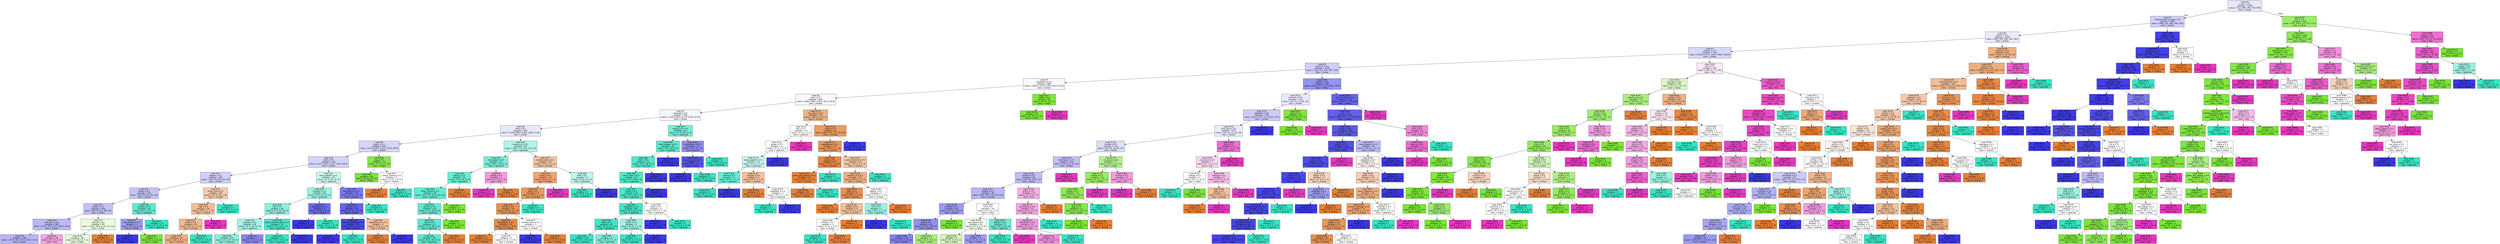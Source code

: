 digraph Tree {
node [shape=box, style="filled", color="black", fontname="helvetica"] ;
edge [fontname="helvetica"] ;
0 [label=<node &#35;0<br/>cumin &le; 0.5<br/>samples = 2298<br/>value = [412, 568, 290, 769, 259]<br/>class = korean>, fillcolor="#e8e8fc"] ;
1 [label=<node &#35;1<br/>roasted_sesame_seed &le; 0.5<br/>samples = 1870<br/>value = [408, 229, 285, 766, 182]<br/>class = korean>, fillcolor="#cfcff9"] ;
0 -> 1 [labeldistance=2.5, labelangle=45, headlabel="True"] ;
2 [label=<node &#35;2<br/>starch &le; 0.5<br/>samples = 1629<br/>value = [403, 229, 280, 536, 181]<br/>class = korean>, fillcolor="#eaeafc"] ;
1 -> 2 ;
3 [label=<node &#35;3<br/>cilantro &le; 0.5<br/>samples = 1412<br/>value = [254.0, 227.0, 264.0, 498.0, 169.0]<br/>class = korean>, fillcolor="#d7d7fa"] ;
2 -> 3 ;
4 [label=<node &#35;4<br/>cayenne &le; 0.5<br/>samples = 1250<br/>value = [218, 174, 257, 497, 104]<br/>class = korean>, fillcolor="#d0cff9"] ;
3 -> 4 ;
5 [label=<node &#35;5<br/>cardamom &le; 0.5<br/>samples = 860<br/>value = [184.0, 121.0, 239.0, 261.0, 55.0]<br/>class = korean>, fillcolor="#f8f8fe"] ;
4 -> 5 ;
6 [label=<node &#35;6<br/>pork &le; 0.5<br/>samples = 826<br/>value = [184.0, 88.0, 239.0, 261.0, 54.0]<br/>class = korean>, fillcolor="#f8f8fe"] ;
5 -> 6 ;
7 [label=<node &#35;7<br/>seaweed &le; 0.5<br/>samples = 756<br/>value = [136.0, 88.0, 227.0, 253.0, 52.0]<br/>class = korean>, fillcolor="#f5f5fe"] ;
6 -> 7 ;
8 [label=<node &#35;8<br/>wine &le; 0.5<br/>samples = 692<br/>value = [136.0, 88.0, 178.0, 238.0, 52.0]<br/>class = korean>, fillcolor="#e8e8fc"] ;
7 -> 8 ;
9 [label=<node &#35;9<br/>yogurt &le; 0.5<br/>samples = 614<br/>value = [112.0, 86.0, 133.0, 235.0, 48.0]<br/>class = korean>, fillcolor="#d6d5f9"] ;
8 -> 9 ;
10 [label=<node &#35;10<br/>sake &le; 0.5<br/>samples = 592<br/>value = [111.0, 66.0, 132.0, 235.0, 48.0]<br/>class = korean>, fillcolor="#d3d3f9"] ;
9 -> 10 ;
11 [label=<node &#35;11<br/>pepper &le; 0.5<br/>samples = 509<br/>value = [107, 66, 86, 202, 48]<br/>class = korean>, fillcolor="#d1d0f9"] ;
10 -> 11 ;
12 [label=<node &#35;12<br/>barley &le; 0.5<br/>samples = 470<br/>value = [85, 66, 76, 201, 42]<br/>class = korean>, fillcolor="#c4c3f7"] ;
11 -> 12 ;
13 [label=<node &#35;13<br/>butter &le; 0.5<br/>samples = 454<br/>value = [85, 65, 63, 199, 42]<br/>class = korean>, fillcolor="#c3c2f7"] ;
12 -> 13 ;
14 [label=<node &#35;14<br/>lime_juice &le; 0.5<br/>samples = 405<br/>value = [75.0, 47.0, 51.0, 192.0, 40.0]<br/>class = korean>, fillcolor="#bab9f6"] ;
13 -> 14 ;
15 [label=<node &#35;15<br/>samples = 390<br/>value = [75.0, 45.0, 47.0, 192.0, 31.0]<br/>class = korean>, fillcolor="#b7b5f5"] ;
14 -> 15 ;
16 [label=<node &#35;16<br/>samples = 15<br/>value = [0, 2, 4, 0, 9]<br/>class = thai>, fillcolor="#f3a5e2"] ;
14 -> 16 ;
17 [label=<node &#35;17<br/>broccoli &le; 0.5<br/>samples = 49<br/>value = [10.0, 18.0, 12.0, 7.0, 2.0]<br/>class = indian>, fillcolor="#eafbdf"] ;
13 -> 17 ;
18 [label=<node &#35;18<br/>samples = 46<br/>value = [7, 18, 12, 7, 2]<br/>class = indian>, fillcolor="#e8fadc"] ;
17 -> 18 ;
19 [label=<node &#35;19<br/>samples = 3<br/>value = [3, 0, 0, 0, 0]<br/>class = chinese>, fillcolor="#e58139"] ;
17 -> 19 ;
20 [label=<node &#35;20<br/>soybean &le; 0.5<br/>samples = 16<br/>value = [0, 1, 13, 2, 0]<br/>class = japanese>, fillcolor="#63ebd1"] ;
12 -> 20 ;
21 [label=<node &#35;21<br/>feta_cheese &le; 0.5<br/>samples = 3<br/>value = [0, 1, 0, 2, 0]<br/>class = korean>, fillcolor="#9e9cf2"] ;
20 -> 21 ;
22 [label=<node &#35;22<br/>samples = 2<br/>value = [0, 0, 0, 2, 0]<br/>class = korean>, fillcolor="#3c39e5"] ;
21 -> 22 ;
23 [label=<node &#35;23<br/>samples = 1<br/>value = [0, 1, 0, 0, 0]<br/>class = indian>, fillcolor="#7be539"] ;
21 -> 23 ;
24 [label=<node &#35;24<br/>samples = 13<br/>value = [0, 0, 13, 0, 0]<br/>class = japanese>, fillcolor="#39e5c5"] ;
20 -> 24 ;
25 [label=<node &#35;25<br/>white_wine &le; 0.5<br/>samples = 39<br/>value = [22, 0, 10, 1, 6]<br/>class = chinese>, fillcolor="#f4cbad"] ;
11 -> 25 ;
26 [label=<node &#35;26<br/>crab &le; 0.5<br/>samples = 36<br/>value = [22, 0, 7, 1, 6]<br/>class = chinese>, fillcolor="#f2be99"] ;
25 -> 26 ;
27 [label=<node &#35;27<br/>bread &le; 0.5<br/>samples = 34<br/>value = [22, 0, 7, 1, 4]<br/>class = chinese>, fillcolor="#f1b991"] ;
26 -> 27 ;
28 [label=<node &#35;28<br/>samples = 32<br/>value = [22, 0, 5, 1, 4]<br/>class = chinese>, fillcolor="#efb082"] ;
27 -> 28 ;
29 [label=<node &#35;29<br/>samples = 2<br/>value = [0, 0, 2, 0, 0]<br/>class = japanese>, fillcolor="#39e5c5"] ;
27 -> 29 ;
30 [label=<node &#35;30<br/>samples = 2<br/>value = [0, 0, 0, 0, 2]<br/>class = thai>, fillcolor="#e539c0"] ;
26 -> 30 ;
31 [label=<node &#35;31<br/>samples = 3<br/>value = [0, 0, 3, 0, 0]<br/>class = japanese>, fillcolor="#39e5c5"] ;
25 -> 31 ;
32 [label=<node &#35;32<br/>black_pepper &le; 0.5<br/>samples = 83<br/>value = [4, 0, 46, 33, 0]<br/>class = japanese>, fillcolor="#ccf8f0"] ;
10 -> 32 ;
33 [label=<node &#35;33<br/>mustard &le; 0.5<br/>samples = 65<br/>value = [2, 0, 43, 20, 0]<br/>class = japanese>, fillcolor="#9af2e1"] ;
32 -> 33 ;
34 [label=<node &#35;34<br/>rice &le; 0.5<br/>samples = 60<br/>value = [2, 0, 42, 16, 0]<br/>class = japanese>, fillcolor="#8af0dd"] ;
33 -> 34 ;
35 [label=<node &#35;35<br/>soybean &le; 0.5<br/>samples = 46<br/>value = [2, 0, 29, 15, 0]<br/>class = japanese>, fillcolor="#a6f3e5"] ;
34 -> 35 ;
36 [label=<node &#35;36<br/>samples = 39<br/>value = [2, 0, 27, 10, 0]<br/>class = japanese>, fillcolor="#8bf0dd"] ;
35 -> 36 ;
37 [label=<node &#35;37<br/>samples = 7<br/>value = [0, 0, 2, 5, 0]<br/>class = korean>, fillcolor="#8a88ef"] ;
35 -> 37 ;
38 [label=<node &#35;38<br/>black_sesame_seed &le; 0.5<br/>samples = 14<br/>value = [0, 0, 13, 1, 0]<br/>class = japanese>, fillcolor="#48e7c9"] ;
34 -> 38 ;
39 [label=<node &#35;39<br/>samples = 13<br/>value = [0, 0, 13, 0, 0]<br/>class = japanese>, fillcolor="#39e5c5"] ;
38 -> 39 ;
40 [label=<node &#35;40<br/>samples = 1<br/>value = [0, 0, 0, 1, 0]<br/>class = korean>, fillcolor="#3c39e5"] ;
38 -> 40 ;
41 [label=<node &#35;41<br/>vegetable &le; 0.5<br/>samples = 5<br/>value = [0, 0, 1, 4, 0]<br/>class = korean>, fillcolor="#6d6aec"] ;
33 -> 41 ;
42 [label=<node &#35;42<br/>samples = 4<br/>value = [0, 0, 0, 4, 0]<br/>class = korean>, fillcolor="#3c39e5"] ;
41 -> 42 ;
43 [label=<node &#35;43<br/>samples = 1<br/>value = [0, 0, 1, 0, 0]<br/>class = japanese>, fillcolor="#39e5c5"] ;
41 -> 43 ;
44 [label=<node &#35;44<br/>katsuobushi &le; 0.5<br/>samples = 18<br/>value = [2, 0, 3, 13, 0]<br/>class = korean>, fillcolor="#7d7bee"] ;
32 -> 44 ;
45 [label=<node &#35;45<br/>chicken &le; 0.5<br/>samples = 16<br/>value = [2, 0, 1, 13, 0]<br/>class = korean>, fillcolor="#6663eb"] ;
44 -> 45 ;
46 [label=<node &#35;46<br/>chinese_cabbage &le; 0.5<br/>samples = 13<br/>value = [0, 0, 1, 12, 0]<br/>class = korean>, fillcolor="#4c49e7"] ;
45 -> 46 ;
47 [label=<node &#35;47<br/>samples = 12<br/>value = [0, 0, 0, 12, 0]<br/>class = korean>, fillcolor="#3c39e5"] ;
46 -> 47 ;
48 [label=<node &#35;48<br/>samples = 1<br/>value = [0, 0, 1, 0, 0]<br/>class = japanese>, fillcolor="#39e5c5"] ;
46 -> 48 ;
49 [label=<node &#35;49<br/>vegetable_oil &le; 0.5<br/>samples = 3<br/>value = [2, 0, 0, 1, 0]<br/>class = chinese>, fillcolor="#f2c09c"] ;
45 -> 49 ;
50 [label=<node &#35;50<br/>samples = 2<br/>value = [2, 0, 0, 0, 0]<br/>class = chinese>, fillcolor="#e58139"] ;
49 -> 50 ;
51 [label=<node &#35;51<br/>samples = 1<br/>value = [0, 0, 0, 1, 0]<br/>class = korean>, fillcolor="#3c39e5"] ;
49 -> 51 ;
52 [label=<node &#35;52<br/>samples = 2<br/>value = [0, 0, 2, 0, 0]<br/>class = japanese>, fillcolor="#39e5c5"] ;
44 -> 52 ;
53 [label=<node &#35;53<br/>egg &le; 0.5<br/>samples = 22<br/>value = [1, 20, 1, 0, 0]<br/>class = indian>, fillcolor="#88e74c"] ;
9 -> 53 ;
54 [label=<node &#35;54<br/>samples = 20<br/>value = [0, 20, 0, 0, 0]<br/>class = indian>, fillcolor="#7be539"] ;
53 -> 54 ;
55 [label=<node &#35;55<br/>cream_cheese &le; 0.5<br/>samples = 2<br/>value = [1, 0, 1, 0, 0]<br/>class = chinese>, fillcolor="#ffffff"] ;
53 -> 55 ;
56 [label=<node &#35;56<br/>samples = 1<br/>value = [1, 0, 0, 0, 0]<br/>class = chinese>, fillcolor="#e58139"] ;
55 -> 56 ;
57 [label=<node &#35;57<br/>samples = 1<br/>value = [0, 0, 1, 0, 0]<br/>class = japanese>, fillcolor="#39e5c5"] ;
55 -> 57 ;
58 [label=<node &#35;58<br/>sesame_oil &le; 0.5<br/>samples = 78<br/>value = [24.0, 2.0, 45.0, 3.0, 4.0]<br/>class = japanese>, fillcolor="#b2f5e8"] ;
8 -> 58 ;
59 [label=<node &#35;59<br/>bell_pepper &le; 0.5<br/>samples = 54<br/>value = [10, 2, 40, 0, 2]<br/>class = japanese>, fillcolor="#78edd7"] ;
58 -> 59 ;
60 [label=<node &#35;60<br/>peanut &le; 0.5<br/>samples = 51<br/>value = [9, 2, 40, 0, 0]<br/>class = japanese>, fillcolor="#6decd4"] ;
59 -> 60 ;
61 [label=<node &#35;61<br/>bitter_orange &le; 0.5<br/>samples = 49<br/>value = [7.0, 2.0, 40.0, 0.0, 0.0]<br/>class = japanese>, fillcolor="#63ebd1"] ;
60 -> 61 ;
62 [label=<node &#35;62<br/>apricot &le; 0.5<br/>samples = 48<br/>value = [7, 1, 40, 0, 0]<br/>class = japanese>, fillcolor="#60ead0"] ;
61 -> 62 ;
63 [label=<node &#35;63<br/>clam &le; 0.5<br/>samples = 47<br/>value = [7, 0, 40, 0, 0]<br/>class = japanese>, fillcolor="#5ceacf"] ;
62 -> 63 ;
64 [label=<node &#35;64<br/>samples = 46<br/>value = [6, 0, 40, 0, 0]<br/>class = japanese>, fillcolor="#57e9ce"] ;
63 -> 64 ;
65 [label=<node &#35;65<br/>samples = 1<br/>value = [1, 0, 0, 0, 0]<br/>class = chinese>, fillcolor="#e58139"] ;
63 -> 65 ;
66 [label=<node &#35;66<br/>samples = 1<br/>value = [0, 1, 0, 0, 0]<br/>class = indian>, fillcolor="#7be539"] ;
62 -> 66 ;
67 [label=<node &#35;67<br/>samples = 1<br/>value = [0, 1, 0, 0, 0]<br/>class = indian>, fillcolor="#7be539"] ;
61 -> 67 ;
68 [label=<node &#35;68<br/>samples = 2<br/>value = [2, 0, 0, 0, 0]<br/>class = chinese>, fillcolor="#e58139"] ;
60 -> 68 ;
69 [label=<node &#35;69<br/>scallop &le; 0.5<br/>samples = 3<br/>value = [1, 0, 0, 0, 2]<br/>class = thai>, fillcolor="#f29ce0"] ;
59 -> 69 ;
70 [label=<node &#35;70<br/>samples = 2<br/>value = [0, 0, 0, 0, 2]<br/>class = thai>, fillcolor="#e539c0"] ;
69 -> 70 ;
71 [label=<node &#35;71<br/>samples = 1<br/>value = [1, 0, 0, 0, 0]<br/>class = chinese>, fillcolor="#e58139"] ;
69 -> 71 ;
72 [label=<node &#35;72<br/>sesame_seed &le; 0.5<br/>samples = 24<br/>value = [14, 0, 5, 3, 2]<br/>class = chinese>, fillcolor="#f3c3a1"] ;
58 -> 72 ;
73 [label=<node &#35;73<br/>honey &le; 0.5<br/>samples = 19<br/>value = [14, 0, 2, 1, 2]<br/>class = chinese>, fillcolor="#eda673"] ;
72 -> 73 ;
74 [label=<node &#35;74<br/>beef &le; 0.5<br/>samples = 17<br/>value = [14, 0, 2, 1, 0]<br/>class = chinese>, fillcolor="#ea9a61"] ;
73 -> 74 ;
75 [label=<node &#35;75<br/>shrimp &le; 0.5<br/>samples = 16<br/>value = [14, 0, 1, 1, 0]<br/>class = chinese>, fillcolor="#e89253"] ;
74 -> 75 ;
76 [label=<node &#35;76<br/>bell_pepper &le; 0.5<br/>samples = 14<br/>value = [13, 0, 1, 0, 0]<br/>class = chinese>, fillcolor="#e78b48"] ;
75 -> 76 ;
77 [label=<node &#35;77<br/>samples = 12<br/>value = [12, 0, 0, 0, 0]<br/>class = chinese>, fillcolor="#e58139"] ;
76 -> 77 ;
78 [label=<node &#35;78<br/>samples = 2<br/>value = [1, 0, 1, 0, 0]<br/>class = chinese>, fillcolor="#ffffff"] ;
76 -> 78 ;
79 [label=<node &#35;79<br/>chicken_broth &le; 0.5<br/>samples = 2<br/>value = [1, 0, 0, 1, 0]<br/>class = chinese>, fillcolor="#ffffff"] ;
75 -> 79 ;
80 [label=<node &#35;80<br/>samples = 1<br/>value = [0, 0, 0, 1, 0]<br/>class = korean>, fillcolor="#3c39e5"] ;
79 -> 80 ;
81 [label=<node &#35;81<br/>samples = 1<br/>value = [1, 0, 0, 0, 0]<br/>class = chinese>, fillcolor="#e58139"] ;
79 -> 81 ;
82 [label=<node &#35;82<br/>samples = 1<br/>value = [0, 0, 1, 0, 0]<br/>class = japanese>, fillcolor="#39e5c5"] ;
74 -> 82 ;
83 [label=<node &#35;83<br/>samples = 2<br/>value = [0, 0, 0, 0, 2]<br/>class = thai>, fillcolor="#e539c0"] ;
73 -> 83 ;
84 [label=<node &#35;84<br/>beef &le; 0.5<br/>samples = 5<br/>value = [0, 0, 3, 2, 0]<br/>class = japanese>, fillcolor="#bdf6ec"] ;
72 -> 84 ;
85 [label=<node &#35;85<br/>samples = 3<br/>value = [0, 0, 3, 0, 0]<br/>class = japanese>, fillcolor="#39e5c5"] ;
84 -> 85 ;
86 [label=<node &#35;86<br/>samples = 2<br/>value = [0, 0, 0, 2, 0]<br/>class = korean>, fillcolor="#3c39e5"] ;
84 -> 86 ;
87 [label=<node &#35;87<br/>sesame_oil &le; 0.5<br/>samples = 64<br/>value = [0, 0, 49, 15, 0]<br/>class = japanese>, fillcolor="#76edd7"] ;
7 -> 87 ;
88 [label=<node &#35;88<br/>black_pepper &le; 0.5<br/>samples = 54<br/>value = [0, 0, 46, 8, 0]<br/>class = japanese>, fillcolor="#5beacf"] ;
87 -> 88 ;
89 [label=<node &#35;89<br/>cider &le; 0.5<br/>samples = 52<br/>value = [0, 0, 46, 6, 0]<br/>class = japanese>, fillcolor="#53e8cd"] ;
88 -> 89 ;
90 [label=<node &#35;90<br/>black_bean &le; 0.5<br/>samples = 51<br/>value = [0, 0, 46, 5, 0]<br/>class = japanese>, fillcolor="#4fe8cb"] ;
89 -> 90 ;
91 [label=<node &#35;91<br/>wheat &le; 0.5<br/>samples = 50<br/>value = [0, 0, 46, 4, 0]<br/>class = japanese>, fillcolor="#4ae7ca"] ;
90 -> 91 ;
92 [label=<node &#35;92<br/>vegetable &le; 0.5<br/>samples = 46<br/>value = [0, 0, 44, 2, 0]<br/>class = japanese>, fillcolor="#42e6c8"] ;
91 -> 92 ;
93 [label=<node &#35;93<br/>kelp &le; 0.5<br/>samples = 43<br/>value = [0, 0, 42, 1, 0]<br/>class = japanese>, fillcolor="#3ee6c6"] ;
92 -> 93 ;
94 [label=<node &#35;94<br/>samples = 39<br/>value = [0, 0, 39, 0, 0]<br/>class = japanese>, fillcolor="#39e5c5"] ;
93 -> 94 ;
95 [label=<node &#35;95<br/>samples = 4<br/>value = [0, 0, 3, 1, 0]<br/>class = japanese>, fillcolor="#7beed8"] ;
93 -> 95 ;
96 [label=<node &#35;96<br/>radish &le; 0.5<br/>samples = 3<br/>value = [0, 0, 2, 1, 0]<br/>class = japanese>, fillcolor="#9cf2e2"] ;
92 -> 96 ;
97 [label=<node &#35;97<br/>samples = 2<br/>value = [0, 0, 2, 0, 0]<br/>class = japanese>, fillcolor="#39e5c5"] ;
96 -> 97 ;
98 [label=<node &#35;98<br/>samples = 1<br/>value = [0, 0, 0, 1, 0]<br/>class = korean>, fillcolor="#3c39e5"] ;
96 -> 98 ;
99 [label=<node &#35;99<br/>squid &le; 0.5<br/>samples = 4<br/>value = [0, 0, 2, 2, 0]<br/>class = japanese>, fillcolor="#ffffff"] ;
91 -> 99 ;
100 [label=<node &#35;100<br/>samples = 2<br/>value = [0, 0, 0, 2, 0]<br/>class = korean>, fillcolor="#3c39e5"] ;
99 -> 100 ;
101 [label=<node &#35;101<br/>samples = 2<br/>value = [0, 0, 2, 0, 0]<br/>class = japanese>, fillcolor="#39e5c5"] ;
99 -> 101 ;
102 [label=<node &#35;102<br/>samples = 1<br/>value = [0, 0, 0, 1, 0]<br/>class = korean>, fillcolor="#3c39e5"] ;
90 -> 102 ;
103 [label=<node &#35;103<br/>samples = 1<br/>value = [0, 0, 0, 1, 0]<br/>class = korean>, fillcolor="#3c39e5"] ;
89 -> 103 ;
104 [label=<node &#35;104<br/>samples = 2<br/>value = [0, 0, 0, 2, 0]<br/>class = korean>, fillcolor="#3c39e5"] ;
88 -> 104 ;
105 [label=<node &#35;105<br/>katsuobushi &le; 0.5<br/>samples = 10<br/>value = [0, 0, 3, 7, 0]<br/>class = korean>, fillcolor="#908ef0"] ;
87 -> 105 ;
106 [label=<node &#35;106<br/>sesame_seed &le; 0.5<br/>samples = 8<br/>value = [0, 0, 1, 7, 0]<br/>class = korean>, fillcolor="#5855e9"] ;
105 -> 106 ;
107 [label=<node &#35;107<br/>samples = 7<br/>value = [0, 0, 0, 7, 0]<br/>class = korean>, fillcolor="#3c39e5"] ;
106 -> 107 ;
108 [label=<node &#35;108<br/>samples = 1<br/>value = [0, 0, 1, 0, 0]<br/>class = japanese>, fillcolor="#39e5c5"] ;
106 -> 108 ;
109 [label=<node &#35;109<br/>samples = 2<br/>value = [0, 0, 2, 0, 0]<br/>class = japanese>, fillcolor="#39e5c5"] ;
105 -> 109 ;
110 [label=<node &#35;110<br/>soy_sauce &le; 0.5<br/>samples = 70<br/>value = [48, 0, 12, 8, 2]<br/>class = chinese>, fillcolor="#efb184"] ;
6 -> 110 ;
111 [label=<node &#35;111<br/>fish &le; 0.5<br/>samples = 15<br/>value = [3, 0, 5, 5, 2]<br/>class = japanese>, fillcolor="#ffffff"] ;
110 -> 111 ;
112 [label=<node &#35;112<br/>ginger &le; 0.5<br/>samples = 13<br/>value = [3, 0, 5, 5, 0]<br/>class = japanese>, fillcolor="#ffffff"] ;
111 -> 112 ;
113 [label=<node &#35;113<br/>black_pepper &le; 0.5<br/>samples = 10<br/>value = [3, 0, 5, 2, 0]<br/>class = japanese>, fillcolor="#c6f8ee"] ;
112 -> 113 ;
114 [label=<node &#35;114<br/>peanut &le; 0.5<br/>samples = 5<br/>value = [0, 0, 4, 1, 0]<br/>class = japanese>, fillcolor="#6aecd4"] ;
113 -> 114 ;
115 [label=<node &#35;115<br/>samples = 4<br/>value = [0, 0, 4, 0, 0]<br/>class = japanese>, fillcolor="#39e5c5"] ;
114 -> 115 ;
116 [label=<node &#35;116<br/>samples = 1<br/>value = [0, 0, 0, 1, 0]<br/>class = korean>, fillcolor="#3c39e5"] ;
114 -> 116 ;
117 [label=<node &#35;117<br/>vinegar &le; 0.5<br/>samples = 5<br/>value = [3, 0, 1, 1, 0]<br/>class = chinese>, fillcolor="#f2c09c"] ;
113 -> 117 ;
118 [label=<node &#35;118<br/>samples = 3<br/>value = [3, 0, 0, 0, 0]<br/>class = chinese>, fillcolor="#e58139"] ;
117 -> 118 ;
119 [label=<node &#35;119<br/>vegetable &le; 0.5<br/>samples = 2<br/>value = [0, 0, 1, 1, 0]<br/>class = japanese>, fillcolor="#ffffff"] ;
117 -> 119 ;
120 [label=<node &#35;120<br/>samples = 1<br/>value = [0, 0, 1, 0, 0]<br/>class = japanese>, fillcolor="#39e5c5"] ;
119 -> 120 ;
121 [label=<node &#35;121<br/>samples = 1<br/>value = [0, 0, 0, 1, 0]<br/>class = korean>, fillcolor="#3c39e5"] ;
119 -> 121 ;
122 [label=<node &#35;122<br/>samples = 3<br/>value = [0, 0, 0, 3, 0]<br/>class = korean>, fillcolor="#3c39e5"] ;
112 -> 122 ;
123 [label=<node &#35;123<br/>samples = 2<br/>value = [0, 0, 0, 0, 2]<br/>class = thai>, fillcolor="#e539c0"] ;
111 -> 123 ;
124 [label=<node &#35;124<br/>yeast &le; 0.5<br/>samples = 55<br/>value = [45.0, 0.0, 7.0, 3.0, 0.0]<br/>class = chinese>, fillcolor="#ea9b62"] ;
110 -> 124 ;
125 [label=<node &#35;125<br/>vegetable_oil &le; 0.5<br/>samples = 53<br/>value = [45, 0, 7, 1, 0]<br/>class = chinese>, fillcolor="#ea975b"] ;
124 -> 125 ;
126 [label=<node &#35;126<br/>squid &le; 0.5<br/>samples = 37<br/>value = [35, 0, 2, 0, 0]<br/>class = chinese>, fillcolor="#e68844"] ;
125 -> 126 ;
127 [label=<node &#35;127<br/>green_bell_pepper &le; 0.5<br/>samples = 36<br/>value = [35, 0, 1, 0, 0]<br/>class = chinese>, fillcolor="#e6853f"] ;
126 -> 127 ;
128 [label=<node &#35;128<br/>samples = 35<br/>value = [35, 0, 0, 0, 0]<br/>class = chinese>, fillcolor="#e58139"] ;
127 -> 128 ;
129 [label=<node &#35;129<br/>samples = 1<br/>value = [0, 0, 1, 0, 0]<br/>class = japanese>, fillcolor="#39e5c5"] ;
127 -> 129 ;
130 [label=<node &#35;130<br/>samples = 1<br/>value = [0, 0, 1, 0, 0]<br/>class = japanese>, fillcolor="#39e5c5"] ;
126 -> 130 ;
131 [label=<node &#35;131<br/>cane_molasses &le; 0.5<br/>samples = 16<br/>value = [10, 0, 5, 1, 0]<br/>class = chinese>, fillcolor="#f3c6a5"] ;
125 -> 131 ;
132 [label=<node &#35;132<br/>sesame_oil &le; 0.5<br/>samples = 14<br/>value = [10, 0, 3, 1, 0]<br/>class = chinese>, fillcolor="#eeaf81"] ;
131 -> 132 ;
133 [label=<node &#35;133<br/>sake &le; 0.5<br/>samples = 9<br/>value = [8, 0, 1, 0, 0]<br/>class = chinese>, fillcolor="#e89152"] ;
132 -> 133 ;
134 [label=<node &#35;134<br/>samples = 6<br/>value = [6, 0, 0, 0, 0]<br/>class = chinese>, fillcolor="#e58139"] ;
133 -> 134 ;
135 [label=<node &#35;135<br/>shiitake &le; 0.5<br/>samples = 3<br/>value = [2, 0, 1, 0, 0]<br/>class = chinese>, fillcolor="#f2c09c"] ;
133 -> 135 ;
136 [label=<node &#35;136<br/>tomato &le; 0.5<br/>samples = 2<br/>value = [1, 0, 1, 0, 0]<br/>class = chinese>, fillcolor="#ffffff"] ;
135 -> 136 ;
137 [label=<node &#35;137<br/>samples = 1<br/>value = [0, 0, 1, 0, 0]<br/>class = japanese>, fillcolor="#39e5c5"] ;
136 -> 137 ;
138 [label=<node &#35;138<br/>samples = 1<br/>value = [1, 0, 0, 0, 0]<br/>class = chinese>, fillcolor="#e58139"] ;
136 -> 138 ;
139 [label=<node &#35;139<br/>samples = 1<br/>value = [1, 0, 0, 0, 0]<br/>class = chinese>, fillcolor="#e58139"] ;
135 -> 139 ;
140 [label=<node &#35;140<br/>pepper &le; 0.5<br/>samples = 5<br/>value = [2, 0, 2, 1, 0]<br/>class = chinese>, fillcolor="#ffffff"] ;
132 -> 140 ;
141 [label=<node &#35;141<br/>rice &le; 0.5<br/>samples = 3<br/>value = [0, 0, 2, 1, 0]<br/>class = japanese>, fillcolor="#9cf2e2"] ;
140 -> 141 ;
142 [label=<node &#35;142<br/>samples = 1<br/>value = [0, 0, 0, 1, 0]<br/>class = korean>, fillcolor="#3c39e5"] ;
141 -> 142 ;
143 [label=<node &#35;143<br/>samples = 2<br/>value = [0, 0, 2, 0, 0]<br/>class = japanese>, fillcolor="#39e5c5"] ;
141 -> 143 ;
144 [label=<node &#35;144<br/>samples = 2<br/>value = [2, 0, 0, 0, 0]<br/>class = chinese>, fillcolor="#e58139"] ;
140 -> 144 ;
145 [label=<node &#35;145<br/>samples = 2<br/>value = [0, 0, 2, 0, 0]<br/>class = japanese>, fillcolor="#39e5c5"] ;
131 -> 145 ;
146 [label=<node &#35;146<br/>samples = 2<br/>value = [0, 0, 0, 2, 0]<br/>class = korean>, fillcolor="#3c39e5"] ;
124 -> 146 ;
147 [label=<node &#35;147<br/>coffee &le; 0.5<br/>samples = 34<br/>value = [0, 33, 0, 0, 1]<br/>class = indian>, fillcolor="#7fe63f"] ;
5 -> 147 ;
148 [label=<node &#35;148<br/>samples = 33<br/>value = [0, 33, 0, 0, 0]<br/>class = indian>, fillcolor="#7be539"] ;
147 -> 148 ;
149 [label=<node &#35;149<br/>samples = 1<br/>value = [0, 0, 0, 0, 1]<br/>class = thai>, fillcolor="#e539c0"] ;
147 -> 149 ;
150 [label=<node &#35;150<br/>scallion &le; 0.5<br/>samples = 390<br/>value = [34.0, 53.0, 18.0, 236.0, 49.0]<br/>class = korean>, fillcolor="#9593f1"] ;
4 -> 150 ;
151 [label=<node &#35;151<br/>turmeric &le; 0.5<br/>samples = 178<br/>value = [14, 52, 11, 66, 35]<br/>class = korean>, fillcolor="#e9e9fc"] ;
150 -> 151 ;
152 [label=<node &#35;152<br/>vegetable &le; 0.5<br/>samples = 156<br/>value = [14.0, 31.0, 11.0, 66.0, 34.0]<br/>class = korean>, fillcolor="#cccbf8"] ;
151 -> 152 ;
153 [label=<node &#35;153<br/>lime_juice &le; 0.5<br/>samples = 135<br/>value = [14, 31, 11, 45, 34]<br/>class = korean>, fillcolor="#eae9fc"] ;
152 -> 153 ;
154 [label=<node &#35;154<br/>tomato &le; 0.5<br/>samples = 118<br/>value = [12, 30, 10, 45, 21]<br/>class = korean>, fillcolor="#deddfb"] ;
153 -> 154 ;
155 [label=<node &#35;155<br/>lemongrass &le; 0.5<br/>samples = 101<br/>value = [10, 19, 9, 45, 18]<br/>class = korean>, fillcolor="#c1c0f7"] ;
154 -> 155 ;
156 [label=<node &#35;156<br/>chicken &le; 0.5<br/>samples = 96<br/>value = [10, 19, 9, 45, 13]<br/>class = korean>, fillcolor="#bdbcf6"] ;
155 -> 156 ;
157 [label=<node &#35;157<br/>vinegar &le; 0.5<br/>samples = 83<br/>value = [9.0, 19.0, 7.0, 42.0, 6.0]<br/>class = korean>, fillcolor="#b9b8f6"] ;
156 -> 157 ;
158 [label=<node &#35;158<br/>mustard &le; 0.5<br/>samples = 64<br/>value = [5, 14, 2, 39, 4]<br/>class = korean>, fillcolor="#9e9cf2"] ;
157 -> 158 ;
159 [label=<node &#35;159<br/>seed &le; 0.5<br/>samples = 61<br/>value = [5, 11, 2, 39, 4]<br/>class = korean>, fillcolor="#9290f0"] ;
158 -> 159 ;
160 [label=<node &#35;160<br/>samples = 57<br/>value = [5, 8, 2, 39, 3]<br/>class = korean>, fillcolor="#8482ef"] ;
159 -> 160 ;
161 [label=<node &#35;161<br/>samples = 4<br/>value = [0, 3, 0, 0, 1]<br/>class = indian>, fillcolor="#a7ee7b"] ;
159 -> 161 ;
162 [label=<node &#35;162<br/>samples = 3<br/>value = [0, 3, 0, 0, 0]<br/>class = indian>, fillcolor="#7be539"] ;
158 -> 162 ;
163 [label=<node &#35;163<br/>rice &le; 0.5<br/>samples = 19<br/>value = [4, 5, 5, 3, 2]<br/>class = indian>, fillcolor="#ffffff"] ;
157 -> 163 ;
164 [label=<node &#35;164<br/>soy_sauce &le; 0.5<br/>samples = 14<br/>value = [4, 5, 1, 3, 1]<br/>class = indian>, fillcolor="#f2fceb"] ;
163 -> 164 ;
165 [label=<node &#35;165<br/>samples = 9<br/>value = [3, 5, 0, 0, 1]<br/>class = indian>, fillcolor="#d3f6bd"] ;
164 -> 165 ;
166 [label=<node &#35;166<br/>samples = 5<br/>value = [1, 0, 1, 3, 0]<br/>class = korean>, fillcolor="#9e9cf2"] ;
164 -> 166 ;
167 [label=<node &#35;167<br/>pepper &le; 0.5<br/>samples = 5<br/>value = [0, 0, 4, 0, 1]<br/>class = japanese>, fillcolor="#6aecd4"] ;
163 -> 167 ;
168 [label=<node &#35;168<br/>samples = 4<br/>value = [0, 0, 4, 0, 0]<br/>class = japanese>, fillcolor="#39e5c5"] ;
167 -> 168 ;
169 [label=<node &#35;169<br/>samples = 1<br/>value = [0, 0, 0, 0, 1]<br/>class = thai>, fillcolor="#e539c0"] ;
167 -> 169 ;
170 [label=<node &#35;170<br/>sherry &le; 0.5<br/>samples = 13<br/>value = [1, 0, 2, 3, 7]<br/>class = thai>, fillcolor="#f5b0e6"] ;
156 -> 170 ;
171 [label=<node &#35;171<br/>buckwheat &le; 0.5<br/>samples = 12<br/>value = [0, 0, 2, 3, 7]<br/>class = thai>, fillcolor="#f3a7e3"] ;
170 -> 171 ;
172 [label=<node &#35;172<br/>beef_broth &le; 0.5<br/>samples = 11<br/>value = [0, 0, 1, 3, 7]<br/>class = thai>, fillcolor="#f29ce0"] ;
171 -> 172 ;
173 [label=<node &#35;173<br/>samples = 10<br/>value = [0, 0, 0, 3, 7]<br/>class = thai>, fillcolor="#f08edb"] ;
172 -> 173 ;
174 [label=<node &#35;174<br/>samples = 1<br/>value = [0, 0, 1, 0, 0]<br/>class = japanese>, fillcolor="#39e5c5"] ;
172 -> 174 ;
175 [label=<node &#35;175<br/>samples = 1<br/>value = [0, 0, 1, 0, 0]<br/>class = japanese>, fillcolor="#39e5c5"] ;
171 -> 175 ;
176 [label=<node &#35;176<br/>samples = 1<br/>value = [1, 0, 0, 0, 0]<br/>class = chinese>, fillcolor="#e58139"] ;
170 -> 176 ;
177 [label=<node &#35;177<br/>samples = 5<br/>value = [0, 0, 0, 0, 5]<br/>class = thai>, fillcolor="#e539c0"] ;
155 -> 177 ;
178 [label=<node &#35;178<br/>soy_sauce &le; 0.5<br/>samples = 17<br/>value = [2, 11, 1, 0, 3]<br/>class = indian>, fillcolor="#b4f08e"] ;
154 -> 178 ;
179 [label=<node &#35;179<br/>shallot &le; 0.5<br/>samples = 14<br/>value = [1, 11, 1, 0, 1]<br/>class = indian>, fillcolor="#99eb67"] ;
178 -> 179 ;
180 [label=<node &#35;180<br/>scallop &le; 0.5<br/>samples = 13<br/>value = [1, 11, 1, 0, 0]<br/>class = indian>, fillcolor="#91e95a"] ;
179 -> 180 ;
181 [label=<node &#35;181<br/>egg &le; 0.5<br/>samples = 12<br/>value = [1, 11, 0, 0, 0]<br/>class = indian>, fillcolor="#87e74b"] ;
180 -> 181 ;
182 [label=<node &#35;182<br/>samples = 11<br/>value = [0, 11, 0, 0, 0]<br/>class = indian>, fillcolor="#7be539"] ;
181 -> 182 ;
183 [label=<node &#35;183<br/>samples = 1<br/>value = [1, 0, 0, 0, 0]<br/>class = chinese>, fillcolor="#e58139"] ;
181 -> 183 ;
184 [label=<node &#35;184<br/>samples = 1<br/>value = [0, 0, 1, 0, 0]<br/>class = japanese>, fillcolor="#39e5c5"] ;
180 -> 184 ;
185 [label=<node &#35;185<br/>samples = 1<br/>value = [0, 0, 0, 0, 1]<br/>class = thai>, fillcolor="#e539c0"] ;
179 -> 185 ;
186 [label=<node &#35;186<br/>shrimp &le; 0.5<br/>samples = 3<br/>value = [1, 0, 0, 0, 2]<br/>class = thai>, fillcolor="#f29ce0"] ;
178 -> 186 ;
187 [label=<node &#35;187<br/>samples = 2<br/>value = [0, 0, 0, 0, 2]<br/>class = thai>, fillcolor="#e539c0"] ;
186 -> 187 ;
188 [label=<node &#35;188<br/>samples = 1<br/>value = [1, 0, 0, 0, 0]<br/>class = chinese>, fillcolor="#e58139"] ;
186 -> 188 ;
189 [label=<node &#35;189<br/>fish &le; 0.5<br/>samples = 17<br/>value = [2, 1, 1, 0, 13]<br/>class = thai>, fillcolor="#ec6ed1"] ;
153 -> 189 ;
190 [label=<node &#35;190<br/>soy_sauce &le; 0.5<br/>samples = 7<br/>value = [2, 1, 1, 0, 3]<br/>class = thai>, fillcolor="#fad7f2"] ;
189 -> 190 ;
191 [label=<node &#35;191<br/>orange &le; 0.5<br/>samples = 2<br/>value = [0, 1, 1, 0, 0]<br/>class = indian>, fillcolor="#ffffff"] ;
190 -> 191 ;
192 [label=<node &#35;192<br/>samples = 1<br/>value = [0, 0, 1, 0, 0]<br/>class = japanese>, fillcolor="#39e5c5"] ;
191 -> 192 ;
193 [label=<node &#35;193<br/>samples = 1<br/>value = [0, 1, 0, 0, 0]<br/>class = indian>, fillcolor="#7be539"] ;
191 -> 193 ;
194 [label=<node &#35;194<br/>cabbage &le; 0.5<br/>samples = 5<br/>value = [2, 0, 0, 0, 3]<br/>class = thai>, fillcolor="#f6bdea"] ;
190 -> 194 ;
195 [label=<node &#35;195<br/>beef &le; 0.5<br/>samples = 3<br/>value = [2, 0, 0, 0, 1]<br/>class = chinese>, fillcolor="#f2c09c"] ;
194 -> 195 ;
196 [label=<node &#35;196<br/>samples = 2<br/>value = [2, 0, 0, 0, 0]<br/>class = chinese>, fillcolor="#e58139"] ;
195 -> 196 ;
197 [label=<node &#35;197<br/>samples = 1<br/>value = [0, 0, 0, 0, 1]<br/>class = thai>, fillcolor="#e539c0"] ;
195 -> 197 ;
198 [label=<node &#35;198<br/>samples = 2<br/>value = [0, 0, 0, 0, 2]<br/>class = thai>, fillcolor="#e539c0"] ;
194 -> 198 ;
199 [label=<node &#35;199<br/>samples = 10<br/>value = [0, 0, 0, 0, 10]<br/>class = thai>, fillcolor="#e539c0"] ;
189 -> 199 ;
200 [label=<node &#35;200<br/>samples = 21<br/>value = [0, 0, 0, 21, 0]<br/>class = korean>, fillcolor="#3c39e5"] ;
152 -> 200 ;
201 [label=<node &#35;201<br/>basil &le; 0.5<br/>samples = 22<br/>value = [0, 21, 0, 0, 1]<br/>class = indian>, fillcolor="#81e642"] ;
151 -> 201 ;
202 [label=<node &#35;202<br/>samples = 21<br/>value = [0, 21, 0, 0, 0]<br/>class = indian>, fillcolor="#7be539"] ;
201 -> 202 ;
203 [label=<node &#35;203<br/>samples = 1<br/>value = [0, 0, 0, 0, 1]<br/>class = thai>, fillcolor="#e539c0"] ;
201 -> 203 ;
204 [label=<node &#35;204<br/>peanut_butter &le; 0.5<br/>samples = 212<br/>value = [20, 1, 7, 170, 14]<br/>class = korean>, fillcolor="#6764eb"] ;
150 -> 204 ;
205 [label=<node &#35;205<br/>mint &le; 0.5<br/>samples = 206<br/>value = [20.0, 1.0, 7.0, 170.0, 8.0]<br/>class = korean>, fillcolor="#625fea"] ;
204 -> 205 ;
206 [label=<node &#35;206<br/>vinegar &le; 0.5<br/>samples = 200<br/>value = [20, 0, 6, 170, 4]<br/>class = korean>, fillcolor="#5d5ae9"] ;
205 -> 206 ;
207 [label=<node &#35;207<br/>coconut &le; 0.5<br/>samples = 170<br/>value = [10, 0, 4, 153, 3]<br/>class = korean>, fillcolor="#514ee8"] ;
206 -> 207 ;
208 [label=<node &#35;208<br/>bean &le; 0.5<br/>samples = 168<br/>value = [10, 0, 4, 153, 1]<br/>class = korean>, fillcolor="#4f4ce7"] ;
207 -> 208 ;
209 [label=<node &#35;209<br/>cashew &le; 0.5<br/>samples = 163<br/>value = [7, 0, 4, 151, 1]<br/>class = korean>, fillcolor="#4b48e7"] ;
208 -> 209 ;
210 [label=<node &#35;210<br/>olive_oil &le; 0.5<br/>samples = 162<br/>value = [7, 0, 4, 151, 0]<br/>class = korean>, fillcolor="#4a47e7"] ;
209 -> 210 ;
211 [label=<node &#35;211<br/>roasted_peanut &le; 0.5<br/>samples = 161<br/>value = [7, 0, 3, 151, 0]<br/>class = korean>, fillcolor="#4946e7"] ;
210 -> 211 ;
212 [label=<node &#35;212<br/>katsuobushi &le; 0.5<br/>samples = 160<br/>value = [7, 0, 2, 151, 0]<br/>class = korean>, fillcolor="#4745e7"] ;
211 -> 212 ;
213 [label=<node &#35;213<br/>samples = 159<br/>value = [7.0, 0.0, 1.0, 151.0, 0.0]<br/>class = korean>, fillcolor="#4643e6"] ;
212 -> 213 ;
214 [label=<node &#35;214<br/>samples = 1<br/>value = [0, 0, 1, 0, 0]<br/>class = japanese>, fillcolor="#39e5c5"] ;
212 -> 214 ;
215 [label=<node &#35;215<br/>samples = 1<br/>value = [0, 0, 1, 0, 0]<br/>class = japanese>, fillcolor="#39e5c5"] ;
211 -> 215 ;
216 [label=<node &#35;216<br/>samples = 1<br/>value = [0, 0, 1, 0, 0]<br/>class = japanese>, fillcolor="#39e5c5"] ;
210 -> 216 ;
217 [label=<node &#35;217<br/>samples = 1<br/>value = [0, 0, 0, 0, 1]<br/>class = thai>, fillcolor="#e539c0"] ;
209 -> 217 ;
218 [label=<node &#35;218<br/>ginger &le; 0.5<br/>samples = 5<br/>value = [3, 0, 0, 2, 0]<br/>class = chinese>, fillcolor="#f6d5bd"] ;
208 -> 218 ;
219 [label=<node &#35;219<br/>vegetable &le; 0.5<br/>samples = 3<br/>value = [1, 0, 0, 2, 0]<br/>class = korean>, fillcolor="#9e9cf2"] ;
218 -> 219 ;
220 [label=<node &#35;220<br/>samples = 2<br/>value = [0, 0, 0, 2, 0]<br/>class = korean>, fillcolor="#3c39e5"] ;
219 -> 220 ;
221 [label=<node &#35;221<br/>samples = 1<br/>value = [1, 0, 0, 0, 0]<br/>class = chinese>, fillcolor="#e58139"] ;
219 -> 221 ;
222 [label=<node &#35;222<br/>samples = 2<br/>value = [2, 0, 0, 0, 0]<br/>class = chinese>, fillcolor="#e58139"] ;
218 -> 222 ;
223 [label=<node &#35;223<br/>samples = 2<br/>value = [0, 0, 0, 0, 2]<br/>class = thai>, fillcolor="#e539c0"] ;
207 -> 223 ;
224 [label=<node &#35;224<br/>black_pepper &le; 0.5<br/>samples = 30<br/>value = [10, 0, 2, 17, 1]<br/>class = korean>, fillcolor="#bbbaf6"] ;
206 -> 224 ;
225 [label=<node &#35;225<br/>vegetable &le; 0.5<br/>samples = 22<br/>value = [10, 0, 2, 9, 1]<br/>class = chinese>, fillcolor="#fdf5f0"] ;
224 -> 225 ;
226 [label=<node &#35;226<br/>radish &le; 0.5<br/>samples = 18<br/>value = [10, 0, 2, 5, 1]<br/>class = chinese>, fillcolor="#f5cfb3"] ;
225 -> 226 ;
227 [label=<node &#35;227<br/>cane_molasses &le; 0.5<br/>samples = 15<br/>value = [10, 0, 2, 2, 1]<br/>class = chinese>, fillcolor="#efb185"] ;
226 -> 227 ;
228 [label=<node &#35;228<br/>chinese_cabbage &le; 0.5<br/>samples = 13<br/>value = [10, 0, 1, 2, 0]<br/>class = chinese>, fillcolor="#eca36f"] ;
227 -> 228 ;
229 [label=<node &#35;229<br/>pepper &le; 0.5<br/>samples = 12<br/>value = [10, 0, 1, 1, 0]<br/>class = chinese>, fillcolor="#ea985d"] ;
228 -> 229 ;
230 [label=<node &#35;230<br/>samples = 10<br/>value = [9, 0, 0, 1, 0]<br/>class = chinese>, fillcolor="#e88f4f"] ;
229 -> 230 ;
231 [label=<node &#35;231<br/>samples = 2<br/>value = [1, 0, 1, 0, 0]<br/>class = chinese>, fillcolor="#ffffff"] ;
229 -> 231 ;
232 [label=<node &#35;232<br/>samples = 1<br/>value = [0, 0, 0, 1, 0]<br/>class = korean>, fillcolor="#3c39e5"] ;
228 -> 232 ;
233 [label=<node &#35;233<br/>coriander &le; 0.5<br/>samples = 2<br/>value = [0, 0, 1, 0, 1]<br/>class = japanese>, fillcolor="#ffffff"] ;
227 -> 233 ;
234 [label=<node &#35;234<br/>samples = 1<br/>value = [0, 0, 1, 0, 0]<br/>class = japanese>, fillcolor="#39e5c5"] ;
233 -> 234 ;
235 [label=<node &#35;235<br/>samples = 1<br/>value = [0, 0, 0, 0, 1]<br/>class = thai>, fillcolor="#e539c0"] ;
233 -> 235 ;
236 [label=<node &#35;236<br/>samples = 3<br/>value = [0, 0, 0, 3, 0]<br/>class = korean>, fillcolor="#3c39e5"] ;
226 -> 236 ;
237 [label=<node &#35;237<br/>samples = 4<br/>value = [0, 0, 0, 4, 0]<br/>class = korean>, fillcolor="#3c39e5"] ;
225 -> 237 ;
238 [label=<node &#35;238<br/>samples = 8<br/>value = [0, 0, 0, 8, 0]<br/>class = korean>, fillcolor="#3c39e5"] ;
224 -> 238 ;
239 [label=<node &#35;239<br/>wine &le; 0.5<br/>samples = 6<br/>value = [0, 1, 1, 0, 4]<br/>class = thai>, fillcolor="#ef88d9"] ;
205 -> 239 ;
240 [label=<node &#35;240<br/>olive_oil &le; 0.5<br/>samples = 5<br/>value = [0, 1, 0, 0, 4]<br/>class = thai>, fillcolor="#ec6ad0"] ;
239 -> 240 ;
241 [label=<node &#35;241<br/>samples = 4<br/>value = [0, 0, 0, 0, 4]<br/>class = thai>, fillcolor="#e539c0"] ;
240 -> 241 ;
242 [label=<node &#35;242<br/>samples = 1<br/>value = [0, 1, 0, 0, 0]<br/>class = indian>, fillcolor="#7be539"] ;
240 -> 242 ;
243 [label=<node &#35;243<br/>samples = 1<br/>value = [0, 0, 1, 0, 0]<br/>class = japanese>, fillcolor="#39e5c5"] ;
239 -> 243 ;
244 [label=<node &#35;244<br/>samples = 6<br/>value = [0, 0, 0, 0, 6]<br/>class = thai>, fillcolor="#e539c0"] ;
204 -> 244 ;
245 [label=<node &#35;245<br/>fish &le; 0.5<br/>samples = 162<br/>value = [36, 53, 7, 1, 65]<br/>class = thai>, fillcolor="#fce9f8"] ;
3 -> 245 ;
246 [label=<node &#35;246<br/>soy_sauce &le; 0.5<br/>samples = 105<br/>value = [32, 51, 5, 0, 17]<br/>class = indian>, fillcolor="#ddf8cb"] ;
245 -> 246 ;
247 [label=<node &#35;247<br/>sesame_oil &le; 0.5<br/>samples = 73<br/>value = [10, 51, 1, 0, 11]<br/>class = indian>, fillcolor="#aaee7f"] ;
246 -> 247 ;
248 [label=<node &#35;248<br/>shrimp &le; 0.5<br/>samples = 68<br/>value = [5, 51, 1, 0, 11]<br/>class = indian>, fillcolor="#a2ed74"] ;
247 -> 248 ;
249 [label=<node &#35;249<br/>wine &le; 0.5<br/>samples = 62<br/>value = [5, 49, 1, 0, 7]<br/>class = indian>, fillcolor="#9aeb68"] ;
248 -> 249 ;
250 [label=<node &#35;250<br/>rice &le; 0.5<br/>samples = 60<br/>value = [5, 49, 1, 0, 5]<br/>class = indian>, fillcolor="#95ea61"] ;
249 -> 250 ;
251 [label=<node &#35;251<br/>bean &le; 0.5<br/>samples = 48<br/>value = [3, 43, 0, 0, 2]<br/>class = indian>, fillcolor="#8ae84f"] ;
250 -> 251 ;
252 [label=<node &#35;252<br/>beef &le; 0.5<br/>samples = 43<br/>value = [0, 41, 0, 0, 2]<br/>class = indian>, fillcolor="#81e643"] ;
251 -> 252 ;
253 [label=<node &#35;253<br/>scallion &le; 0.5<br/>samples = 42<br/>value = [0, 41, 0, 0, 1]<br/>class = indian>, fillcolor="#7ee63e"] ;
252 -> 253 ;
254 [label=<node &#35;254<br/>samples = 37<br/>value = [0, 37, 0, 0, 0]<br/>class = indian>, fillcolor="#7be539"] ;
253 -> 254 ;
255 [label=<node &#35;255<br/>bread &le; 0.5<br/>samples = 5<br/>value = [0, 4, 0, 0, 1]<br/>class = indian>, fillcolor="#9cec6a"] ;
253 -> 255 ;
256 [label=<node &#35;256<br/>samples = 4<br/>value = [0, 4, 0, 0, 0]<br/>class = indian>, fillcolor="#7be539"] ;
255 -> 256 ;
257 [label=<node &#35;257<br/>samples = 1<br/>value = [0, 0, 0, 0, 1]<br/>class = thai>, fillcolor="#e539c0"] ;
255 -> 257 ;
258 [label=<node &#35;258<br/>samples = 1<br/>value = [0, 0, 0, 0, 1]<br/>class = thai>, fillcolor="#e539c0"] ;
252 -> 258 ;
259 [label=<node &#35;259<br/>coconut &le; 0.5<br/>samples = 5<br/>value = [3, 2, 0, 0, 0]<br/>class = chinese>, fillcolor="#f6d5bd"] ;
251 -> 259 ;
260 [label=<node &#35;260<br/>samples = 3<br/>value = [3, 0, 0, 0, 0]<br/>class = chinese>, fillcolor="#e58139"] ;
259 -> 260 ;
261 [label=<node &#35;261<br/>samples = 2<br/>value = [0, 2, 0, 0, 0]<br/>class = indian>, fillcolor="#7be539"] ;
259 -> 261 ;
262 [label=<node &#35;262<br/>cayenne &le; 0.5<br/>samples = 12<br/>value = [2, 6, 1, 0, 3]<br/>class = indian>, fillcolor="#d3f6bd"] ;
250 -> 262 ;
263 [label=<node &#35;263<br/>ginger &le; 0.5<br/>samples = 5<br/>value = [2, 1, 1, 0, 1]<br/>class = chinese>, fillcolor="#f8e0ce"] ;
262 -> 263 ;
264 [label=<node &#35;264<br/>lemon_juice &le; 0.5<br/>samples = 3<br/>value = [0, 1, 1, 0, 1]<br/>class = indian>, fillcolor="#ffffff"] ;
263 -> 264 ;
265 [label=<node &#35;265<br/>tamarind &le; 0.5<br/>samples = 2<br/>value = [0, 1, 0, 0, 1]<br/>class = indian>, fillcolor="#ffffff"] ;
264 -> 265 ;
266 [label=<node &#35;266<br/>samples = 1<br/>value = [0, 0, 0, 0, 1]<br/>class = thai>, fillcolor="#e539c0"] ;
265 -> 266 ;
267 [label=<node &#35;267<br/>samples = 1<br/>value = [0, 1, 0, 0, 0]<br/>class = indian>, fillcolor="#7be539"] ;
265 -> 267 ;
268 [label=<node &#35;268<br/>samples = 1<br/>value = [0, 0, 1, 0, 0]<br/>class = japanese>, fillcolor="#39e5c5"] ;
264 -> 268 ;
269 [label=<node &#35;269<br/>samples = 2<br/>value = [2, 0, 0, 0, 0]<br/>class = chinese>, fillcolor="#e58139"] ;
263 -> 269 ;
270 [label=<node &#35;270<br/>shallot &le; 0.5<br/>samples = 7<br/>value = [0, 5, 0, 0, 2]<br/>class = indian>, fillcolor="#b0ef88"] ;
262 -> 270 ;
271 [label=<node &#35;271<br/>bread &le; 0.5<br/>samples = 6<br/>value = [0, 5, 0, 0, 1]<br/>class = indian>, fillcolor="#95ea61"] ;
270 -> 271 ;
272 [label=<node &#35;272<br/>samples = 5<br/>value = [0, 5, 0, 0, 0]<br/>class = indian>, fillcolor="#7be539"] ;
271 -> 272 ;
273 [label=<node &#35;273<br/>samples = 1<br/>value = [0, 0, 0, 0, 1]<br/>class = thai>, fillcolor="#e539c0"] ;
271 -> 273 ;
274 [label=<node &#35;274<br/>samples = 1<br/>value = [0, 0, 0, 0, 1]<br/>class = thai>, fillcolor="#e539c0"] ;
270 -> 274 ;
275 [label=<node &#35;275<br/>samples = 2<br/>value = [0, 0, 0, 0, 2]<br/>class = thai>, fillcolor="#e539c0"] ;
249 -> 275 ;
276 [label=<node &#35;276<br/>butter &le; 0.5<br/>samples = 6<br/>value = [0, 2, 0, 0, 4]<br/>class = thai>, fillcolor="#f29ce0"] ;
248 -> 276 ;
277 [label=<node &#35;277<br/>turmeric &le; 0.5<br/>samples = 5<br/>value = [0, 1, 0, 0, 4]<br/>class = thai>, fillcolor="#ec6ad0"] ;
276 -> 277 ;
278 [label=<node &#35;278<br/>samples = 4<br/>value = [0, 0, 0, 0, 4]<br/>class = thai>, fillcolor="#e539c0"] ;
277 -> 278 ;
279 [label=<node &#35;279<br/>samples = 1<br/>value = [0, 1, 0, 0, 0]<br/>class = indian>, fillcolor="#7be539"] ;
277 -> 279 ;
280 [label=<node &#35;280<br/>samples = 1<br/>value = [0, 1, 0, 0, 0]<br/>class = indian>, fillcolor="#7be539"] ;
276 -> 280 ;
281 [label=<node &#35;281<br/>samples = 5<br/>value = [5, 0, 0, 0, 0]<br/>class = chinese>, fillcolor="#e58139"] ;
247 -> 281 ;
282 [label=<node &#35;282<br/>scallion &le; 0.5<br/>samples = 32<br/>value = [22, 0, 4, 0, 6]<br/>class = chinese>, fillcolor="#efb185"] ;
246 -> 282 ;
283 [label=<node &#35;283<br/>chicken &le; 0.5<br/>samples = 14<br/>value = [5, 0, 3, 0, 6]<br/>class = thai>, fillcolor="#fce9f8"] ;
282 -> 283 ;
284 [label=<node &#35;284<br/>wheat &le; 0.5<br/>samples = 11<br/>value = [2, 0, 3, 0, 6]<br/>class = thai>, fillcolor="#f5b5e7"] ;
283 -> 284 ;
285 [label=<node &#35;285<br/>cider &le; 0.5<br/>samples = 10<br/>value = [1, 0, 3, 0, 6]<br/>class = thai>, fillcolor="#f4aae4"] ;
284 -> 285 ;
286 [label=<node &#35;286<br/>vinegar &le; 0.5<br/>samples = 9<br/>value = [0, 0, 3, 0, 6]<br/>class = thai>, fillcolor="#f29ce0"] ;
285 -> 286 ;
287 [label=<node &#35;287<br/>garlic &le; 0.5<br/>samples = 6<br/>value = [0, 0, 1, 0, 5]<br/>class = thai>, fillcolor="#ea61cd"] ;
286 -> 287 ;
288 [label=<node &#35;288<br/>samples = 1<br/>value = [0, 0, 1, 0, 0]<br/>class = japanese>, fillcolor="#39e5c5"] ;
287 -> 288 ;
289 [label=<node &#35;289<br/>samples = 5<br/>value = [0, 0, 0, 0, 5]<br/>class = thai>, fillcolor="#e539c0"] ;
287 -> 289 ;
290 [label=<node &#35;290<br/>lime &le; 0.5<br/>samples = 3<br/>value = [0, 0, 2, 0, 1]<br/>class = japanese>, fillcolor="#9cf2e2"] ;
286 -> 290 ;
291 [label=<node &#35;291<br/>samples = 1<br/>value = [0, 0, 1, 0, 0]<br/>class = japanese>, fillcolor="#39e5c5"] ;
290 -> 291 ;
292 [label=<node &#35;292<br/>samples = 2<br/>value = [0, 0, 1, 0, 1]<br/>class = japanese>, fillcolor="#ffffff"] ;
290 -> 292 ;
293 [label=<node &#35;293<br/>samples = 1<br/>value = [1, 0, 0, 0, 0]<br/>class = chinese>, fillcolor="#e58139"] ;
285 -> 293 ;
294 [label=<node &#35;294<br/>samples = 1<br/>value = [1, 0, 0, 0, 0]<br/>class = chinese>, fillcolor="#e58139"] ;
284 -> 294 ;
295 [label=<node &#35;295<br/>samples = 3<br/>value = [3, 0, 0, 0, 0]<br/>class = chinese>, fillcolor="#e58139"] ;
283 -> 295 ;
296 [label=<node &#35;296<br/>carrot &le; 0.5<br/>samples = 18<br/>value = [17, 0, 1, 0, 0]<br/>class = chinese>, fillcolor="#e78845"] ;
282 -> 296 ;
297 [label=<node &#35;297<br/>samples = 16<br/>value = [16, 0, 0, 0, 0]<br/>class = chinese>, fillcolor="#e58139"] ;
296 -> 297 ;
298 [label=<node &#35;298<br/>basil &le; 0.5<br/>samples = 2<br/>value = [1, 0, 1, 0, 0]<br/>class = chinese>, fillcolor="#ffffff"] ;
296 -> 298 ;
299 [label=<node &#35;299<br/>samples = 1<br/>value = [0, 0, 1, 0, 0]<br/>class = japanese>, fillcolor="#39e5c5"] ;
298 -> 299 ;
300 [label=<node &#35;300<br/>samples = 1<br/>value = [1, 0, 0, 0, 0]<br/>class = chinese>, fillcolor="#e58139"] ;
298 -> 300 ;
301 [label=<node &#35;301<br/>sesame_oil &le; 0.5<br/>samples = 57<br/>value = [4, 2, 2, 1, 48]<br/>class = thai>, fillcolor="#e95bcb"] ;
245 -> 301 ;
302 [label=<node &#35;302<br/>brussels_sprout &le; 0.5<br/>samples = 50<br/>value = [1, 2, 1, 1, 45]<br/>class = thai>, fillcolor="#e84ec7"] ;
301 -> 302 ;
303 [label=<node &#35;303<br/>cabbage &le; 0.5<br/>samples = 49<br/>value = [1.0, 2.0, 0.0, 1.0, 45.0]<br/>class = thai>, fillcolor="#e74ac5"] ;
302 -> 303 ;
304 [label=<node &#35;304<br/>yogurt &le; 0.5<br/>samples = 47<br/>value = [0, 2, 0, 1, 44]<br/>class = thai>, fillcolor="#e746c4"] ;
303 -> 304 ;
305 [label=<node &#35;305<br/>crab &le; 0.5<br/>samples = 45<br/>value = [0, 1, 0, 1, 43]<br/>class = thai>, fillcolor="#e642c3"] ;
304 -> 305 ;
306 [label=<node &#35;306<br/>turmeric &le; 0.5<br/>samples = 42<br/>value = [0, 1, 0, 0, 41]<br/>class = thai>, fillcolor="#e63ec2"] ;
305 -> 306 ;
307 [label=<node &#35;307<br/>samples = 39<br/>value = [0, 0, 0, 0, 39]<br/>class = thai>, fillcolor="#e539c0"] ;
306 -> 307 ;
308 [label=<node &#35;308<br/>chicken &le; 0.5<br/>samples = 3<br/>value = [0, 1, 0, 0, 2]<br/>class = thai>, fillcolor="#f29ce0"] ;
306 -> 308 ;
309 [label=<node &#35;309<br/>samples = 1<br/>value = [0, 1, 0, 0, 0]<br/>class = indian>, fillcolor="#7be539"] ;
308 -> 309 ;
310 [label=<node &#35;310<br/>samples = 2<br/>value = [0, 0, 0, 0, 2]<br/>class = thai>, fillcolor="#e539c0"] ;
308 -> 310 ;
311 [label=<node &#35;311<br/>pepper &le; 0.5<br/>samples = 3<br/>value = [0, 0, 0, 1, 2]<br/>class = thai>, fillcolor="#f29ce0"] ;
305 -> 311 ;
312 [label=<node &#35;312<br/>samples = 2<br/>value = [0, 0, 0, 0, 2]<br/>class = thai>, fillcolor="#e539c0"] ;
311 -> 312 ;
313 [label=<node &#35;313<br/>samples = 1<br/>value = [0, 0, 0, 1, 0]<br/>class = korean>, fillcolor="#3c39e5"] ;
311 -> 313 ;
314 [label=<node &#35;314<br/>brown_rice &le; 0.5<br/>samples = 2<br/>value = [0, 1, 0, 0, 1]<br/>class = indian>, fillcolor="#ffffff"] ;
304 -> 314 ;
315 [label=<node &#35;315<br/>samples = 1<br/>value = [0, 1, 0, 0, 0]<br/>class = indian>, fillcolor="#7be539"] ;
314 -> 315 ;
316 [label=<node &#35;316<br/>samples = 1<br/>value = [0, 0, 0, 0, 1]<br/>class = thai>, fillcolor="#e539c0"] ;
314 -> 316 ;
317 [label=<node &#35;317<br/>bell_pepper &le; 0.5<br/>samples = 2<br/>value = [1, 0, 0, 0, 1]<br/>class = chinese>, fillcolor="#ffffff"] ;
303 -> 317 ;
318 [label=<node &#35;318<br/>samples = 1<br/>value = [0, 0, 0, 0, 1]<br/>class = thai>, fillcolor="#e539c0"] ;
317 -> 318 ;
319 [label=<node &#35;319<br/>samples = 1<br/>value = [1, 0, 0, 0, 0]<br/>class = chinese>, fillcolor="#e58139"] ;
317 -> 319 ;
320 [label=<node &#35;320<br/>samples = 1<br/>value = [0, 0, 1, 0, 0]<br/>class = japanese>, fillcolor="#39e5c5"] ;
302 -> 320 ;
321 [label=<node &#35;321<br/>lime_juice &le; 0.5<br/>samples = 7<br/>value = [3, 0, 1, 0, 3]<br/>class = chinese>, fillcolor="#ffffff"] ;
301 -> 321 ;
322 [label=<node &#35;322<br/>sake &le; 0.5<br/>samples = 4<br/>value = [3, 0, 1, 0, 0]<br/>class = chinese>, fillcolor="#eeab7b"] ;
321 -> 322 ;
323 [label=<node &#35;323<br/>samples = 3<br/>value = [3, 0, 0, 0, 0]<br/>class = chinese>, fillcolor="#e58139"] ;
322 -> 323 ;
324 [label=<node &#35;324<br/>samples = 1<br/>value = [0, 0, 1, 0, 0]<br/>class = japanese>, fillcolor="#39e5c5"] ;
322 -> 324 ;
325 [label=<node &#35;325<br/>samples = 3<br/>value = [0, 0, 0, 0, 3]<br/>class = thai>, fillcolor="#e539c0"] ;
321 -> 325 ;
326 [label=<node &#35;326<br/>coconut &le; 0.5<br/>samples = 217<br/>value = [149, 2, 16, 38, 12]<br/>class = chinese>, fillcolor="#efb184"] ;
2 -> 326 ;
327 [label=<node &#35;327<br/>pork &le; 0.5<br/>samples = 211<br/>value = [149.0, 2.0, 15.0, 38.0, 7.0]<br/>class = chinese>, fillcolor="#eeae80"] ;
326 -> 327 ;
328 [label=<node &#35;328<br/>chicken_broth &le; 0.5<br/>samples = 161<br/>value = [102.0, 2.0, 15.0, 36.0, 6.0]<br/>class = chinese>, fillcolor="#f1bc96"] ;
327 -> 328 ;
329 [label=<node &#35;329<br/>seaweed &le; 0.5<br/>samples = 129<br/>value = [75, 2, 13, 36, 3]<br/>class = chinese>, fillcolor="#f4caac"] ;
328 -> 329 ;
330 [label=<node &#35;330<br/>scallion &le; 0.5<br/>samples = 126<br/>value = [75, 2, 10, 36, 3]<br/>class = chinese>, fillcolor="#f4c8a9"] ;
329 -> 330 ;
331 [label=<node &#35;331<br/>pepper &le; 0.5<br/>samples = 76<br/>value = [37, 2, 7, 27, 3]<br/>class = chinese>, fillcolor="#fae5d7"] ;
330 -> 331 ;
332 [label=<node &#35;332<br/>sherry &le; 0.5<br/>samples = 70<br/>value = [31, 2, 7, 27, 3]<br/>class = chinese>, fillcolor="#fdf3ed"] ;
331 -> 332 ;
333 [label=<node &#35;333<br/>shrimp &le; 0.5<br/>samples = 65<br/>value = [26, 2, 7, 27, 3]<br/>class = korean>, fillcolor="#fafafe"] ;
332 -> 333 ;
334 [label=<node &#35;334<br/>pineapple &le; 0.5<br/>samples = 49<br/>value = [16.0, 2.0, 5.0, 25.0, 1.0]<br/>class = korean>, fillcolor="#cac9f8"] ;
333 -> 334 ;
335 [label=<node &#35;335<br/>coriander &le; 0.5<br/>samples = 45<br/>value = [12, 2, 5, 25, 1]<br/>class = korean>, fillcolor="#b2b1f5"] ;
334 -> 335 ;
336 [label=<node &#35;336<br/>lime_juice &le; 0.5<br/>samples = 43<br/>value = [12, 0, 5, 25, 1]<br/>class = korean>, fillcolor="#adacf4"] ;
335 -> 336 ;
337 [label=<node &#35;337<br/>broccoli &le; 0.5<br/>samples = 41<br/>value = [12, 0, 3, 25, 1]<br/>class = korean>, fillcolor="#a8a6f3"] ;
336 -> 337 ;
338 [label=<node &#35;338<br/>samples = 39<br/>value = [10.0, 0.0, 3.0, 25.0, 1.0]<br/>class = korean>, fillcolor="#9a99f2"] ;
337 -> 338 ;
339 [label=<node &#35;339<br/>samples = 2<br/>value = [2, 0, 0, 0, 0]<br/>class = chinese>, fillcolor="#e58139"] ;
337 -> 339 ;
340 [label=<node &#35;340<br/>samples = 2<br/>value = [0, 0, 2, 0, 0]<br/>class = japanese>, fillcolor="#39e5c5"] ;
336 -> 340 ;
341 [label=<node &#35;341<br/>samples = 2<br/>value = [0, 2, 0, 0, 0]<br/>class = indian>, fillcolor="#7be539"] ;
335 -> 341 ;
342 [label=<node &#35;342<br/>samples = 4<br/>value = [4, 0, 0, 0, 0]<br/>class = chinese>, fillcolor="#e58139"] ;
334 -> 342 ;
343 [label=<node &#35;343<br/>wheat &le; 0.5<br/>samples = 16<br/>value = [10, 0, 2, 2, 2]<br/>class = chinese>, fillcolor="#f0b78e"] ;
333 -> 343 ;
344 [label=<node &#35;344<br/>fish &le; 0.5<br/>samples = 13<br/>value = [10, 0, 0, 1, 2]<br/>class = chinese>, fillcolor="#eca36f"] ;
343 -> 344 ;
345 [label=<node &#35;345<br/>squid &le; 0.5<br/>samples = 10<br/>value = [9, 0, 0, 1, 0]<br/>class = chinese>, fillcolor="#e88f4f"] ;
344 -> 345 ;
346 [label=<node &#35;346<br/>samples = 9<br/>value = [9, 0, 0, 0, 0]<br/>class = chinese>, fillcolor="#e58139"] ;
345 -> 346 ;
347 [label=<node &#35;347<br/>samples = 1<br/>value = [0, 0, 0, 1, 0]<br/>class = korean>, fillcolor="#3c39e5"] ;
345 -> 347 ;
348 [label=<node &#35;348<br/>tamarind &le; 0.5<br/>samples = 3<br/>value = [1, 0, 0, 0, 2]<br/>class = thai>, fillcolor="#f29ce0"] ;
344 -> 348 ;
349 [label=<node &#35;349<br/>samples = 2<br/>value = [1, 0, 0, 0, 1]<br/>class = chinese>, fillcolor="#ffffff"] ;
348 -> 349 ;
350 [label=<node &#35;350<br/>samples = 1<br/>value = [0, 0, 0, 0, 1]<br/>class = thai>, fillcolor="#e539c0"] ;
348 -> 350 ;
351 [label=<node &#35;351<br/>ginger &le; 0.5<br/>samples = 3<br/>value = [0, 0, 2, 1, 0]<br/>class = japanese>, fillcolor="#9cf2e2"] ;
343 -> 351 ;
352 [label=<node &#35;352<br/>samples = 2<br/>value = [0, 0, 2, 0, 0]<br/>class = japanese>, fillcolor="#39e5c5"] ;
351 -> 352 ;
353 [label=<node &#35;353<br/>samples = 1<br/>value = [0, 0, 0, 1, 0]<br/>class = korean>, fillcolor="#3c39e5"] ;
351 -> 353 ;
354 [label=<node &#35;354<br/>samples = 5<br/>value = [5, 0, 0, 0, 0]<br/>class = chinese>, fillcolor="#e58139"] ;
332 -> 354 ;
355 [label=<node &#35;355<br/>samples = 6<br/>value = [6, 0, 0, 0, 0]<br/>class = chinese>, fillcolor="#e58139"] ;
331 -> 355 ;
356 [label=<node &#35;356<br/>grape_juice &le; 0.5<br/>samples = 50<br/>value = [38, 0, 3, 9, 0]<br/>class = chinese>, fillcolor="#eda673"] ;
330 -> 356 ;
357 [label=<node &#35;357<br/>pear &le; 0.5<br/>samples = 48<br/>value = [38, 0, 1, 9, 0]<br/>class = chinese>, fillcolor="#eca16c"] ;
356 -> 357 ;
358 [label=<node &#35;358<br/>mackerel &le; 0.5<br/>samples = 46<br/>value = [38, 0, 1, 7, 0]<br/>class = chinese>, fillcolor="#ea9b62"] ;
357 -> 358 ;
359 [label=<node &#35;359<br/>pumpkin &le; 0.5<br/>samples = 45<br/>value = [38, 0, 1, 6, 0]<br/>class = chinese>, fillcolor="#ea985d"] ;
358 -> 359 ;
360 [label=<node &#35;360<br/>ginger &le; 0.5<br/>samples = 44<br/>value = [38, 0, 1, 5, 0]<br/>class = chinese>, fillcolor="#e99457"] ;
359 -> 360 ;
361 [label=<node &#35;361<br/>onion &le; 0.5<br/>samples = 14<br/>value = [9, 0, 1, 4, 0]<br/>class = chinese>, fillcolor="#f2c09c"] ;
360 -> 361 ;
362 [label=<node &#35;362<br/>pepper &le; 0.5<br/>samples = 9<br/>value = [4, 0, 1, 4, 0]<br/>class = chinese>, fillcolor="#ffffff"] ;
361 -> 362 ;
363 [label=<node &#35;363<br/>samples = 8<br/>value = [4, 0, 0, 4, 0]<br/>class = chinese>, fillcolor="#ffffff"] ;
362 -> 363 ;
364 [label=<node &#35;364<br/>samples = 1<br/>value = [0, 0, 1, 0, 0]<br/>class = japanese>, fillcolor="#39e5c5"] ;
362 -> 364 ;
365 [label=<node &#35;365<br/>samples = 5<br/>value = [5, 0, 0, 0, 0]<br/>class = chinese>, fillcolor="#e58139"] ;
361 -> 365 ;
366 [label=<node &#35;366<br/>vegetable &le; 0.5<br/>samples = 30<br/>value = [29, 0, 0, 1, 0]<br/>class = chinese>, fillcolor="#e68540"] ;
360 -> 366 ;
367 [label=<node &#35;367<br/>samples = 26<br/>value = [26, 0, 0, 0, 0]<br/>class = chinese>, fillcolor="#e58139"] ;
366 -> 367 ;
368 [label=<node &#35;368<br/>vinegar &le; 0.5<br/>samples = 4<br/>value = [3, 0, 0, 1, 0]<br/>class = chinese>, fillcolor="#eeab7b"] ;
366 -> 368 ;
369 [label=<node &#35;369<br/>samples = 3<br/>value = [3, 0, 0, 0, 0]<br/>class = chinese>, fillcolor="#e58139"] ;
368 -> 369 ;
370 [label=<node &#35;370<br/>samples = 1<br/>value = [0, 0, 0, 1, 0]<br/>class = korean>, fillcolor="#3c39e5"] ;
368 -> 370 ;
371 [label=<node &#35;371<br/>samples = 1<br/>value = [0, 0, 0, 1, 0]<br/>class = korean>, fillcolor="#3c39e5"] ;
359 -> 371 ;
372 [label=<node &#35;372<br/>samples = 1<br/>value = [0, 0, 0, 1, 0]<br/>class = korean>, fillcolor="#3c39e5"] ;
358 -> 372 ;
373 [label=<node &#35;373<br/>samples = 2<br/>value = [0, 0, 0, 2, 0]<br/>class = korean>, fillcolor="#3c39e5"] ;
357 -> 373 ;
374 [label=<node &#35;374<br/>samples = 2<br/>value = [0, 0, 2, 0, 0]<br/>class = japanese>, fillcolor="#39e5c5"] ;
356 -> 374 ;
375 [label=<node &#35;375<br/>samples = 3<br/>value = [0, 0, 3, 0, 0]<br/>class = japanese>, fillcolor="#39e5c5"] ;
329 -> 375 ;
376 [label=<node &#35;376<br/>olive_oil &le; 0.5<br/>samples = 32<br/>value = [27, 0, 2, 0, 3]<br/>class = chinese>, fillcolor="#e9975b"] ;
328 -> 376 ;
377 [label=<node &#35;377<br/>sake &le; 0.5<br/>samples = 30<br/>value = [27, 0, 2, 0, 1]<br/>class = chinese>, fillcolor="#e88e4e"] ;
376 -> 377 ;
378 [label=<node &#35;378<br/>celery &le; 0.5<br/>samples = 29<br/>value = [27, 0, 1, 0, 1]<br/>class = chinese>, fillcolor="#e78a47"] ;
377 -> 378 ;
379 [label=<node &#35;379<br/>cider &le; 0.5<br/>samples = 27<br/>value = [26, 0, 0, 0, 1]<br/>class = chinese>, fillcolor="#e68641"] ;
378 -> 379 ;
380 [label=<node &#35;380<br/>samples = 25<br/>value = [25, 0, 0, 0, 0]<br/>class = chinese>, fillcolor="#e58139"] ;
379 -> 380 ;
381 [label=<node &#35;381<br/>soy_sauce &le; 0.5<br/>samples = 2<br/>value = [1, 0, 0, 0, 1]<br/>class = chinese>, fillcolor="#ffffff"] ;
379 -> 381 ;
382 [label=<node &#35;382<br/>samples = 1<br/>value = [0, 0, 0, 0, 1]<br/>class = thai>, fillcolor="#e539c0"] ;
381 -> 382 ;
383 [label=<node &#35;383<br/>samples = 1<br/>value = [1, 0, 0, 0, 0]<br/>class = chinese>, fillcolor="#e58139"] ;
381 -> 383 ;
384 [label=<node &#35;384<br/>asparagus &le; 0.5<br/>samples = 2<br/>value = [1, 0, 1, 0, 0]<br/>class = chinese>, fillcolor="#ffffff"] ;
378 -> 384 ;
385 [label=<node &#35;385<br/>samples = 1<br/>value = [0, 0, 1, 0, 0]<br/>class = japanese>, fillcolor="#39e5c5"] ;
384 -> 385 ;
386 [label=<node &#35;386<br/>samples = 1<br/>value = [1, 0, 0, 0, 0]<br/>class = chinese>, fillcolor="#e58139"] ;
384 -> 386 ;
387 [label=<node &#35;387<br/>samples = 1<br/>value = [0, 0, 1, 0, 0]<br/>class = japanese>, fillcolor="#39e5c5"] ;
377 -> 387 ;
388 [label=<node &#35;388<br/>samples = 2<br/>value = [0, 0, 0, 0, 2]<br/>class = thai>, fillcolor="#e539c0"] ;
376 -> 388 ;
389 [label=<node &#35;389<br/>fish &le; 0.5<br/>samples = 50<br/>value = [47, 0, 0, 2, 1]<br/>class = chinese>, fillcolor="#e78945"] ;
327 -> 389 ;
390 [label=<node &#35;390<br/>lettuce &le; 0.5<br/>samples = 49<br/>value = [47.0, 0.0, 0.0, 2.0, 0.0]<br/>class = chinese>, fillcolor="#e68641"] ;
389 -> 390 ;
391 [label=<node &#35;391<br/>barley &le; 0.5<br/>samples = 48<br/>value = [47, 0, 0, 1, 0]<br/>class = chinese>, fillcolor="#e6843d"] ;
390 -> 391 ;
392 [label=<node &#35;392<br/>samples = 47<br/>value = [47, 0, 0, 0, 0]<br/>class = chinese>, fillcolor="#e58139"] ;
391 -> 392 ;
393 [label=<node &#35;393<br/>samples = 1<br/>value = [0, 0, 0, 1, 0]<br/>class = korean>, fillcolor="#3c39e5"] ;
391 -> 393 ;
394 [label=<node &#35;394<br/>samples = 1<br/>value = [0, 0, 0, 1, 0]<br/>class = korean>, fillcolor="#3c39e5"] ;
390 -> 394 ;
395 [label=<node &#35;395<br/>samples = 1<br/>value = [0, 0, 0, 0, 1]<br/>class = thai>, fillcolor="#e539c0"] ;
389 -> 395 ;
396 [label=<node &#35;396<br/>vanilla &le; 0.5<br/>samples = 6<br/>value = [0, 0, 1, 0, 5]<br/>class = thai>, fillcolor="#ea61cd"] ;
326 -> 396 ;
397 [label=<node &#35;397<br/>samples = 5<br/>value = [0, 0, 0, 0, 5]<br/>class = thai>, fillcolor="#e539c0"] ;
396 -> 397 ;
398 [label=<node &#35;398<br/>samples = 1<br/>value = [0, 0, 1, 0, 0]<br/>class = japanese>, fillcolor="#39e5c5"] ;
396 -> 398 ;
399 [label=<node &#35;399<br/>cilantro &le; 0.5<br/>samples = 241<br/>value = [5, 0, 5, 230, 1]<br/>class = korean>, fillcolor="#4542e6"] ;
1 -> 399 ;
400 [label=<node &#35;400<br/>red_wine &le; 0.5<br/>samples = 239<br/>value = [4.0, 0.0, 5.0, 230.0, 0.0]<br/>class = korean>, fillcolor="#4441e6"] ;
399 -> 400 ;
401 [label=<node &#35;401<br/>wasabi &le; 0.5<br/>samples = 238<br/>value = [3, 0, 5, 230, 0]<br/>class = korean>, fillcolor="#4340e6"] ;
400 -> 401 ;
402 [label=<node &#35;402<br/>enokidake &le; 0.5<br/>samples = 237<br/>value = [3.0, 0.0, 4.0, 230.0, 0.0]<br/>class = korean>, fillcolor="#423fe6"] ;
401 -> 402 ;
403 [label=<node &#35;403<br/>vinegar &le; 0.5<br/>samples = 230<br/>value = [2, 0, 3, 225, 0]<br/>class = korean>, fillcolor="#403de6"] ;
402 -> 403 ;
404 [label=<node &#35;404<br/>starch &le; 0.5<br/>samples = 184<br/>value = [1, 0, 0, 183, 0]<br/>class = korean>, fillcolor="#3d3ae5"] ;
403 -> 404 ;
405 [label=<node &#35;405<br/>samples = 176<br/>value = [0, 0, 0, 176, 0]<br/>class = korean>, fillcolor="#3c39e5"] ;
404 -> 405 ;
406 [label=<node &#35;406<br/>vegetable_oil &le; 0.5<br/>samples = 8<br/>value = [1, 0, 0, 7, 0]<br/>class = korean>, fillcolor="#5855e9"] ;
404 -> 406 ;
407 [label=<node &#35;407<br/>samples = 7<br/>value = [0, 0, 0, 7, 0]<br/>class = korean>, fillcolor="#3c39e5"] ;
406 -> 407 ;
408 [label=<node &#35;408<br/>samples = 1<br/>value = [1, 0, 0, 0, 0]<br/>class = chinese>, fillcolor="#e58139"] ;
406 -> 408 ;
409 [label=<node &#35;409<br/>beef_broth &le; 0.5<br/>samples = 46<br/>value = [1, 0, 3, 42, 0]<br/>class = korean>, fillcolor="#4e4be7"] ;
403 -> 409 ;
410 [label=<node &#35;410<br/>chinese_cabbage &le; 0.5<br/>samples = 45<br/>value = [0, 0, 3, 42, 0]<br/>class = korean>, fillcolor="#4a47e7"] ;
409 -> 410 ;
411 [label=<node &#35;411<br/>egg &le; 0.5<br/>samples = 43<br/>value = [0, 0, 2, 41, 0]<br/>class = korean>, fillcolor="#4643e6"] ;
410 -> 411 ;
412 [label=<node &#35;412<br/>samples = 31<br/>value = [0, 0, 0, 31, 0]<br/>class = korean>, fillcolor="#3c39e5"] ;
411 -> 412 ;
413 [label=<node &#35;413<br/>sesame_oil &le; 0.5<br/>samples = 12<br/>value = [0, 0, 2, 10, 0]<br/>class = korean>, fillcolor="#6361ea"] ;
411 -> 413 ;
414 [label=<node &#35;414<br/>samples = 7<br/>value = [0, 0, 0, 7, 0]<br/>class = korean>, fillcolor="#3c39e5"] ;
413 -> 414 ;
415 [label=<node &#35;415<br/>wheat &le; 0.5<br/>samples = 5<br/>value = [0, 0, 2, 3, 0]<br/>class = korean>, fillcolor="#bebdf6"] ;
413 -> 415 ;
416 [label=<node &#35;416<br/>beef &le; 0.5<br/>samples = 3<br/>value = [0, 0, 2, 1, 0]<br/>class = japanese>, fillcolor="#9cf2e2"] ;
415 -> 416 ;
417 [label=<node &#35;417<br/>samples = 1<br/>value = [0, 0, 1, 0, 0]<br/>class = japanese>, fillcolor="#39e5c5"] ;
416 -> 417 ;
418 [label=<node &#35;418<br/>black_pepper &le; 0.5<br/>samples = 2<br/>value = [0, 0, 1, 1, 0]<br/>class = japanese>, fillcolor="#ffffff"] ;
416 -> 418 ;
419 [label=<node &#35;419<br/>samples = 1<br/>value = [0, 0, 0, 1, 0]<br/>class = korean>, fillcolor="#3c39e5"] ;
418 -> 419 ;
420 [label=<node &#35;420<br/>samples = 1<br/>value = [0, 0, 1, 0, 0]<br/>class = japanese>, fillcolor="#39e5c5"] ;
418 -> 420 ;
421 [label=<node &#35;421<br/>samples = 2<br/>value = [0, 0, 0, 2, 0]<br/>class = korean>, fillcolor="#3c39e5"] ;
415 -> 421 ;
422 [label=<node &#35;422<br/>nut &le; 0.5<br/>samples = 2<br/>value = [0, 0, 1, 1, 0]<br/>class = japanese>, fillcolor="#ffffff"] ;
410 -> 422 ;
423 [label=<node &#35;423<br/>samples = 1<br/>value = [0, 0, 0, 1, 0]<br/>class = korean>, fillcolor="#3c39e5"] ;
422 -> 423 ;
424 [label=<node &#35;424<br/>samples = 1<br/>value = [0, 0, 1, 0, 0]<br/>class = japanese>, fillcolor="#39e5c5"] ;
422 -> 424 ;
425 [label=<node &#35;425<br/>samples = 1<br/>value = [1, 0, 0, 0, 0]<br/>class = chinese>, fillcolor="#e58139"] ;
409 -> 425 ;
426 [label=<node &#35;426<br/>nira &le; 0.5<br/>samples = 7<br/>value = [1, 0, 1, 5, 0]<br/>class = korean>, fillcolor="#7d7bee"] ;
402 -> 426 ;
427 [label=<node &#35;427<br/>starch &le; 0.5<br/>samples = 6<br/>value = [1, 0, 0, 5, 0]<br/>class = korean>, fillcolor="#6361ea"] ;
426 -> 427 ;
428 [label=<node &#35;428<br/>samples = 5<br/>value = [0, 0, 0, 5, 0]<br/>class = korean>, fillcolor="#3c39e5"] ;
427 -> 428 ;
429 [label=<node &#35;429<br/>samples = 1<br/>value = [1, 0, 0, 0, 0]<br/>class = chinese>, fillcolor="#e58139"] ;
427 -> 429 ;
430 [label=<node &#35;430<br/>samples = 1<br/>value = [0, 0, 1, 0, 0]<br/>class = japanese>, fillcolor="#39e5c5"] ;
426 -> 430 ;
431 [label=<node &#35;431<br/>samples = 1<br/>value = [0, 0, 1, 0, 0]<br/>class = japanese>, fillcolor="#39e5c5"] ;
401 -> 431 ;
432 [label=<node &#35;432<br/>samples = 1<br/>value = [1, 0, 0, 0, 0]<br/>class = chinese>, fillcolor="#e58139"] ;
400 -> 432 ;
433 [label=<node &#35;433<br/>wine &le; 0.5<br/>samples = 2<br/>value = [1, 0, 0, 0, 1]<br/>class = chinese>, fillcolor="#ffffff"] ;
399 -> 433 ;
434 [label=<node &#35;434<br/>samples = 1<br/>value = [1, 0, 0, 0, 0]<br/>class = chinese>, fillcolor="#e58139"] ;
433 -> 434 ;
435 [label=<node &#35;435<br/>samples = 1<br/>value = [0, 0, 0, 0, 1]<br/>class = thai>, fillcolor="#e539c0"] ;
433 -> 435 ;
436 [label=<node &#35;436<br/>fish &le; 0.5<br/>samples = 428<br/>value = [4.0, 339.0, 5.0, 3.0, 77.0]<br/>class = indian>, fillcolor="#9cec6b"] ;
0 -> 436 [labeldistance=2.5, labelangle=-45, headlabel="False"] ;
437 [label=<node &#35;437<br/>soy_sauce &le; 0.5<br/>samples = 378<br/>value = [4, 332, 2, 1, 39]<br/>class = indian>, fillcolor="#8de954"] ;
436 -> 437 ;
438 [label=<node &#35;438<br/>lemongrass &le; 0.5<br/>samples = 350<br/>value = [1, 326, 1, 1, 21]<br/>class = indian>, fillcolor="#85e747"] ;
437 -> 438 ;
439 [label=<node &#35;439<br/>marjoram &le; 0.5<br/>samples = 345<br/>value = [1, 325, 1, 1, 17]<br/>class = indian>, fillcolor="#83e745"] ;
438 -> 439 ;
440 [label=<node &#35;440<br/>mussel &le; 0.5<br/>samples = 343<br/>value = [1, 325, 1, 1, 15]<br/>class = indian>, fillcolor="#82e644"] ;
439 -> 440 ;
441 [label=<node &#35;441<br/>basil &le; 0.5<br/>samples = 341<br/>value = [1, 325, 1, 1, 13]<br/>class = indian>, fillcolor="#81e643"] ;
440 -> 441 ;
442 [label=<node &#35;442<br/>roasted_sesame_seed &le; 0.5<br/>samples = 336<br/>value = [1, 323, 1, 1, 10]<br/>class = indian>, fillcolor="#80e641"] ;
441 -> 442 ;
443 [label=<node &#35;443<br/>peanut_butter &le; 0.5<br/>samples = 335<br/>value = [1, 323, 0, 1, 10]<br/>class = indian>, fillcolor="#80e640"] ;
442 -> 443 ;
444 [label=<node &#35;444<br/>shallot &le; 0.5<br/>samples = 331<br/>value = [1, 321, 0, 1, 8]<br/>class = indian>, fillcolor="#7fe63f"] ;
443 -> 444 ;
445 [label=<node &#35;445<br/>star_anise &le; 0.5<br/>samples = 321<br/>value = [0.0, 314.0, 0.0, 1.0, 6.0]<br/>class = indian>, fillcolor="#7ee63d"] ;
444 -> 445 ;
446 [label=<node &#35;446<br/>squash &le; 0.5<br/>samples = 320<br/>value = [0, 314, 0, 1, 5]<br/>class = indian>, fillcolor="#7ee53d"] ;
445 -> 446 ;
447 [label=<node &#35;447<br/>asparagus &le; 0.5<br/>samples = 318<br/>value = [0, 313, 0, 1, 4]<br/>class = indian>, fillcolor="#7de53c"] ;
446 -> 447 ;
448 [label=<node &#35;448<br/>starch &le; 0.5<br/>samples = 316<br/>value = [0, 312, 0, 1, 3]<br/>class = indian>, fillcolor="#7de53c"] ;
447 -> 448 ;
449 [label=<node &#35;449<br/>beef &le; 0.5<br/>samples = 312<br/>value = [0, 309, 0, 1, 2]<br/>class = indian>, fillcolor="#7ce53b"] ;
448 -> 449 ;
450 [label=<node &#35;450<br/>samples = 304<br/>value = [0, 302, 0, 0, 2]<br/>class = indian>, fillcolor="#7ce53a"] ;
449 -> 450 ;
451 [label=<node &#35;451<br/>samples = 8<br/>value = [0, 7, 0, 1, 0]<br/>class = indian>, fillcolor="#8ee955"] ;
449 -> 451 ;
452 [label=<node &#35;452<br/>olive_oil &le; 0.5<br/>samples = 4<br/>value = [0, 3, 0, 0, 1]<br/>class = indian>, fillcolor="#a7ee7b"] ;
448 -> 452 ;
453 [label=<node &#35;453<br/>samples = 3<br/>value = [0, 3, 0, 0, 0]<br/>class = indian>, fillcolor="#7be539"] ;
452 -> 453 ;
454 [label=<node &#35;454<br/>samples = 1<br/>value = [0, 0, 0, 0, 1]<br/>class = thai>, fillcolor="#e539c0"] ;
452 -> 454 ;
455 [label=<node &#35;455<br/>bell_pepper &le; 0.5<br/>samples = 2<br/>value = [0, 1, 0, 0, 1]<br/>class = indian>, fillcolor="#ffffff"] ;
447 -> 455 ;
456 [label=<node &#35;456<br/>samples = 1<br/>value = [0, 0, 0, 0, 1]<br/>class = thai>, fillcolor="#e539c0"] ;
455 -> 456 ;
457 [label=<node &#35;457<br/>samples = 1<br/>value = [0, 1, 0, 0, 0]<br/>class = indian>, fillcolor="#7be539"] ;
455 -> 457 ;
458 [label=<node &#35;458<br/>chicken &le; 0.5<br/>samples = 2<br/>value = [0, 1, 0, 0, 1]<br/>class = indian>, fillcolor="#ffffff"] ;
446 -> 458 ;
459 [label=<node &#35;459<br/>samples = 1<br/>value = [0, 0, 0, 0, 1]<br/>class = thai>, fillcolor="#e539c0"] ;
458 -> 459 ;
460 [label=<node &#35;460<br/>samples = 1<br/>value = [0, 1, 0, 0, 0]<br/>class = indian>, fillcolor="#7be539"] ;
458 -> 460 ;
461 [label=<node &#35;461<br/>samples = 1<br/>value = [0, 0, 0, 0, 1]<br/>class = thai>, fillcolor="#e539c0"] ;
445 -> 461 ;
462 [label=<node &#35;462<br/>mint &le; 0.5<br/>samples = 10<br/>value = [1, 7, 0, 0, 2]<br/>class = indian>, fillcolor="#acef83"] ;
444 -> 462 ;
463 [label=<node &#35;463<br/>green_bell_pepper &le; 0.5<br/>samples = 8<br/>value = [1, 7, 0, 0, 0]<br/>class = indian>, fillcolor="#8ee955"] ;
462 -> 463 ;
464 [label=<node &#35;464<br/>samples = 7<br/>value = [0, 7, 0, 0, 0]<br/>class = indian>, fillcolor="#7be539"] ;
463 -> 464 ;
465 [label=<node &#35;465<br/>samples = 1<br/>value = [1, 0, 0, 0, 0]<br/>class = chinese>, fillcolor="#e58139"] ;
463 -> 465 ;
466 [label=<node &#35;466<br/>samples = 2<br/>value = [0, 0, 0, 0, 2]<br/>class = thai>, fillcolor="#e539c0"] ;
462 -> 466 ;
467 [label=<node &#35;467<br/>wheat &le; 0.5<br/>samples = 4<br/>value = [0, 2, 0, 0, 2]<br/>class = indian>, fillcolor="#ffffff"] ;
443 -> 467 ;
468 [label=<node &#35;468<br/>samples = 2<br/>value = [0, 2, 0, 0, 0]<br/>class = indian>, fillcolor="#7be539"] ;
467 -> 468 ;
469 [label=<node &#35;469<br/>samples = 2<br/>value = [0, 0, 0, 0, 2]<br/>class = thai>, fillcolor="#e539c0"] ;
467 -> 469 ;
470 [label=<node &#35;470<br/>samples = 1<br/>value = [0, 0, 1, 0, 0]<br/>class = japanese>, fillcolor="#39e5c5"] ;
442 -> 470 ;
471 [label=<node &#35;471<br/>lentil &le; 0.5<br/>samples = 5<br/>value = [0, 2, 0, 0, 3]<br/>class = thai>, fillcolor="#f6bdea"] ;
441 -> 471 ;
472 [label=<node &#35;472<br/>samples = 3<br/>value = [0, 0, 0, 0, 3]<br/>class = thai>, fillcolor="#e539c0"] ;
471 -> 472 ;
473 [label=<node &#35;473<br/>samples = 2<br/>value = [0, 2, 0, 0, 0]<br/>class = indian>, fillcolor="#7be539"] ;
471 -> 473 ;
474 [label=<node &#35;474<br/>samples = 2<br/>value = [0, 0, 0, 0, 2]<br/>class = thai>, fillcolor="#e539c0"] ;
440 -> 474 ;
475 [label=<node &#35;475<br/>samples = 2<br/>value = [0, 0, 0, 0, 2]<br/>class = thai>, fillcolor="#e539c0"] ;
439 -> 475 ;
476 [label=<node &#35;476<br/>scallion &le; 0.5<br/>samples = 5<br/>value = [0, 1, 0, 0, 4]<br/>class = thai>, fillcolor="#ec6ad0"] ;
438 -> 476 ;
477 [label=<node &#35;477<br/>samples = 3<br/>value = [0, 0, 0, 0, 3]<br/>class = thai>, fillcolor="#e539c0"] ;
476 -> 477 ;
478 [label=<node &#35;478<br/>samples = 2<br/>value = [0, 1, 0, 0, 1]<br/>class = indian>, fillcolor="#ffffff"] ;
476 -> 478 ;
479 [label=<node &#35;479<br/>potato &le; 0.5<br/>samples = 28<br/>value = [3, 6, 1, 0, 18]<br/>class = thai>, fillcolor="#f193dd"] ;
437 -> 479 ;
480 [label=<node &#35;480<br/>starch &le; 0.5<br/>samples = 24<br/>value = [2, 3, 1, 0, 18]<br/>class = thai>, fillcolor="#ec72d2"] ;
479 -> 480 ;
481 [label=<node &#35;481<br/>scallop &le; 0.5<br/>samples = 20<br/>value = [0, 3, 0, 0, 17]<br/>class = thai>, fillcolor="#ea5ccb"] ;
480 -> 481 ;
482 [label=<node &#35;482<br/>lemon_juice &le; 0.5<br/>samples = 19<br/>value = [0, 2, 0, 0, 17]<br/>class = thai>, fillcolor="#e850c7"] ;
481 -> 482 ;
483 [label=<node &#35;483<br/>sweet_potato &le; 0.5<br/>samples = 18<br/>value = [0, 1, 0, 0, 17]<br/>class = thai>, fillcolor="#e745c4"] ;
482 -> 483 ;
484 [label=<node &#35;484<br/>samples = 16<br/>value = [0, 0, 0, 0, 16]<br/>class = thai>, fillcolor="#e539c0"] ;
483 -> 484 ;
485 [label=<node &#35;485<br/>samples = 2<br/>value = [0, 1, 0, 0, 1]<br/>class = indian>, fillcolor="#ffffff"] ;
483 -> 485 ;
486 [label=<node &#35;486<br/>samples = 1<br/>value = [0, 1, 0, 0, 0]<br/>class = indian>, fillcolor="#7be539"] ;
482 -> 486 ;
487 [label=<node &#35;487<br/>samples = 1<br/>value = [0, 1, 0, 0, 0]<br/>class = indian>, fillcolor="#7be539"] ;
481 -> 487 ;
488 [label=<node &#35;488<br/>ginger &le; 0.5<br/>samples = 4<br/>value = [2, 0, 1, 0, 1]<br/>class = chinese>, fillcolor="#f6d5bd"] ;
480 -> 488 ;
489 [label=<node &#35;489<br/>roasted_peanut &le; 0.5<br/>samples = 2<br/>value = [0, 0, 1, 0, 1]<br/>class = japanese>, fillcolor="#ffffff"] ;
488 -> 489 ;
490 [label=<node &#35;490<br/>samples = 1<br/>value = [0, 0, 1, 0, 0]<br/>class = japanese>, fillcolor="#39e5c5"] ;
489 -> 490 ;
491 [label=<node &#35;491<br/>samples = 1<br/>value = [0, 0, 0, 0, 1]<br/>class = thai>, fillcolor="#e539c0"] ;
489 -> 491 ;
492 [label=<node &#35;492<br/>samples = 2<br/>value = [2, 0, 0, 0, 0]<br/>class = chinese>, fillcolor="#e58139"] ;
488 -> 492 ;
493 [label=<node &#35;493<br/>chicken_broth &le; 0.5<br/>samples = 4<br/>value = [1, 3, 0, 0, 0]<br/>class = indian>, fillcolor="#a7ee7b"] ;
479 -> 493 ;
494 [label=<node &#35;494<br/>samples = 3<br/>value = [0, 3, 0, 0, 0]<br/>class = indian>, fillcolor="#7be539"] ;
493 -> 494 ;
495 [label=<node &#35;495<br/>samples = 1<br/>value = [1, 0, 0, 0, 0]<br/>class = chinese>, fillcolor="#e58139"] ;
493 -> 495 ;
496 [label=<node &#35;496<br/>yogurt &le; 0.5<br/>samples = 50<br/>value = [0.0, 7.0, 3.0, 2.0, 38.0]<br/>class = thai>, fillcolor="#ec70d2"] ;
436 -> 496 ;
497 [label=<node &#35;497<br/>soybean &le; 0.5<br/>samples = 46<br/>value = [0, 3, 3, 2, 38]<br/>class = thai>, fillcolor="#ea5ecc"] ;
496 -> 497 ;
498 [label=<node &#35;498<br/>mango &le; 0.5<br/>samples = 43<br/>value = [0, 3, 1, 1, 38]<br/>class = thai>, fillcolor="#e852c8"] ;
497 -> 498 ;
499 [label=<node &#35;499<br/>tamarind &le; 0.5<br/>samples = 42<br/>value = [0, 2, 1, 1, 38]<br/>class = thai>, fillcolor="#e84dc6"] ;
498 -> 499 ;
500 [label=<node &#35;500<br/>potato &le; 0.5<br/>samples = 41<br/>value = [0, 1, 1, 1, 38]<br/>class = thai>, fillcolor="#e748c5"] ;
499 -> 500 ;
501 [label=<node &#35;501<br/>coconut &le; 0.5<br/>samples = 40<br/>value = [0, 0, 1, 1, 38]<br/>class = thai>, fillcolor="#e643c3"] ;
500 -> 501 ;
502 [label=<node &#35;502<br/>black_pepper &le; 0.5<br/>samples = 5<br/>value = [0, 0, 1, 1, 3]<br/>class = thai>, fillcolor="#f29ce0"] ;
501 -> 502 ;
503 [label=<node &#35;503<br/>samples = 3<br/>value = [0, 0, 0, 0, 3]<br/>class = thai>, fillcolor="#e539c0"] ;
502 -> 503 ;
504 [label=<node &#35;504<br/>soy_sauce &le; 0.5<br/>samples = 2<br/>value = [0, 0, 1, 1, 0]<br/>class = japanese>, fillcolor="#ffffff"] ;
502 -> 504 ;
505 [label=<node &#35;505<br/>samples = 1<br/>value = [0, 0, 0, 1, 0]<br/>class = korean>, fillcolor="#3c39e5"] ;
504 -> 505 ;
506 [label=<node &#35;506<br/>samples = 1<br/>value = [0, 0, 1, 0, 0]<br/>class = japanese>, fillcolor="#39e5c5"] ;
504 -> 506 ;
507 [label=<node &#35;507<br/>samples = 35<br/>value = [0, 0, 0, 0, 35]<br/>class = thai>, fillcolor="#e539c0"] ;
501 -> 507 ;
508 [label=<node &#35;508<br/>samples = 1<br/>value = [0, 1, 0, 0, 0]<br/>class = indian>, fillcolor="#7be539"] ;
500 -> 508 ;
509 [label=<node &#35;509<br/>samples = 1<br/>value = [0, 1, 0, 0, 0]<br/>class = indian>, fillcolor="#7be539"] ;
499 -> 509 ;
510 [label=<node &#35;510<br/>samples = 1<br/>value = [0, 1, 0, 0, 0]<br/>class = indian>, fillcolor="#7be539"] ;
498 -> 510 ;
511 [label=<node &#35;511<br/>vinegar &le; 0.5<br/>samples = 3<br/>value = [0, 0, 2, 1, 0]<br/>class = japanese>, fillcolor="#9cf2e2"] ;
497 -> 511 ;
512 [label=<node &#35;512<br/>samples = 1<br/>value = [0, 0, 0, 1, 0]<br/>class = korean>, fillcolor="#3c39e5"] ;
511 -> 512 ;
513 [label=<node &#35;513<br/>samples = 2<br/>value = [0, 0, 2, 0, 0]<br/>class = japanese>, fillcolor="#39e5c5"] ;
511 -> 513 ;
514 [label=<node &#35;514<br/>samples = 4<br/>value = [0, 4, 0, 0, 0]<br/>class = indian>, fillcolor="#7be539"] ;
496 -> 514 ;
}